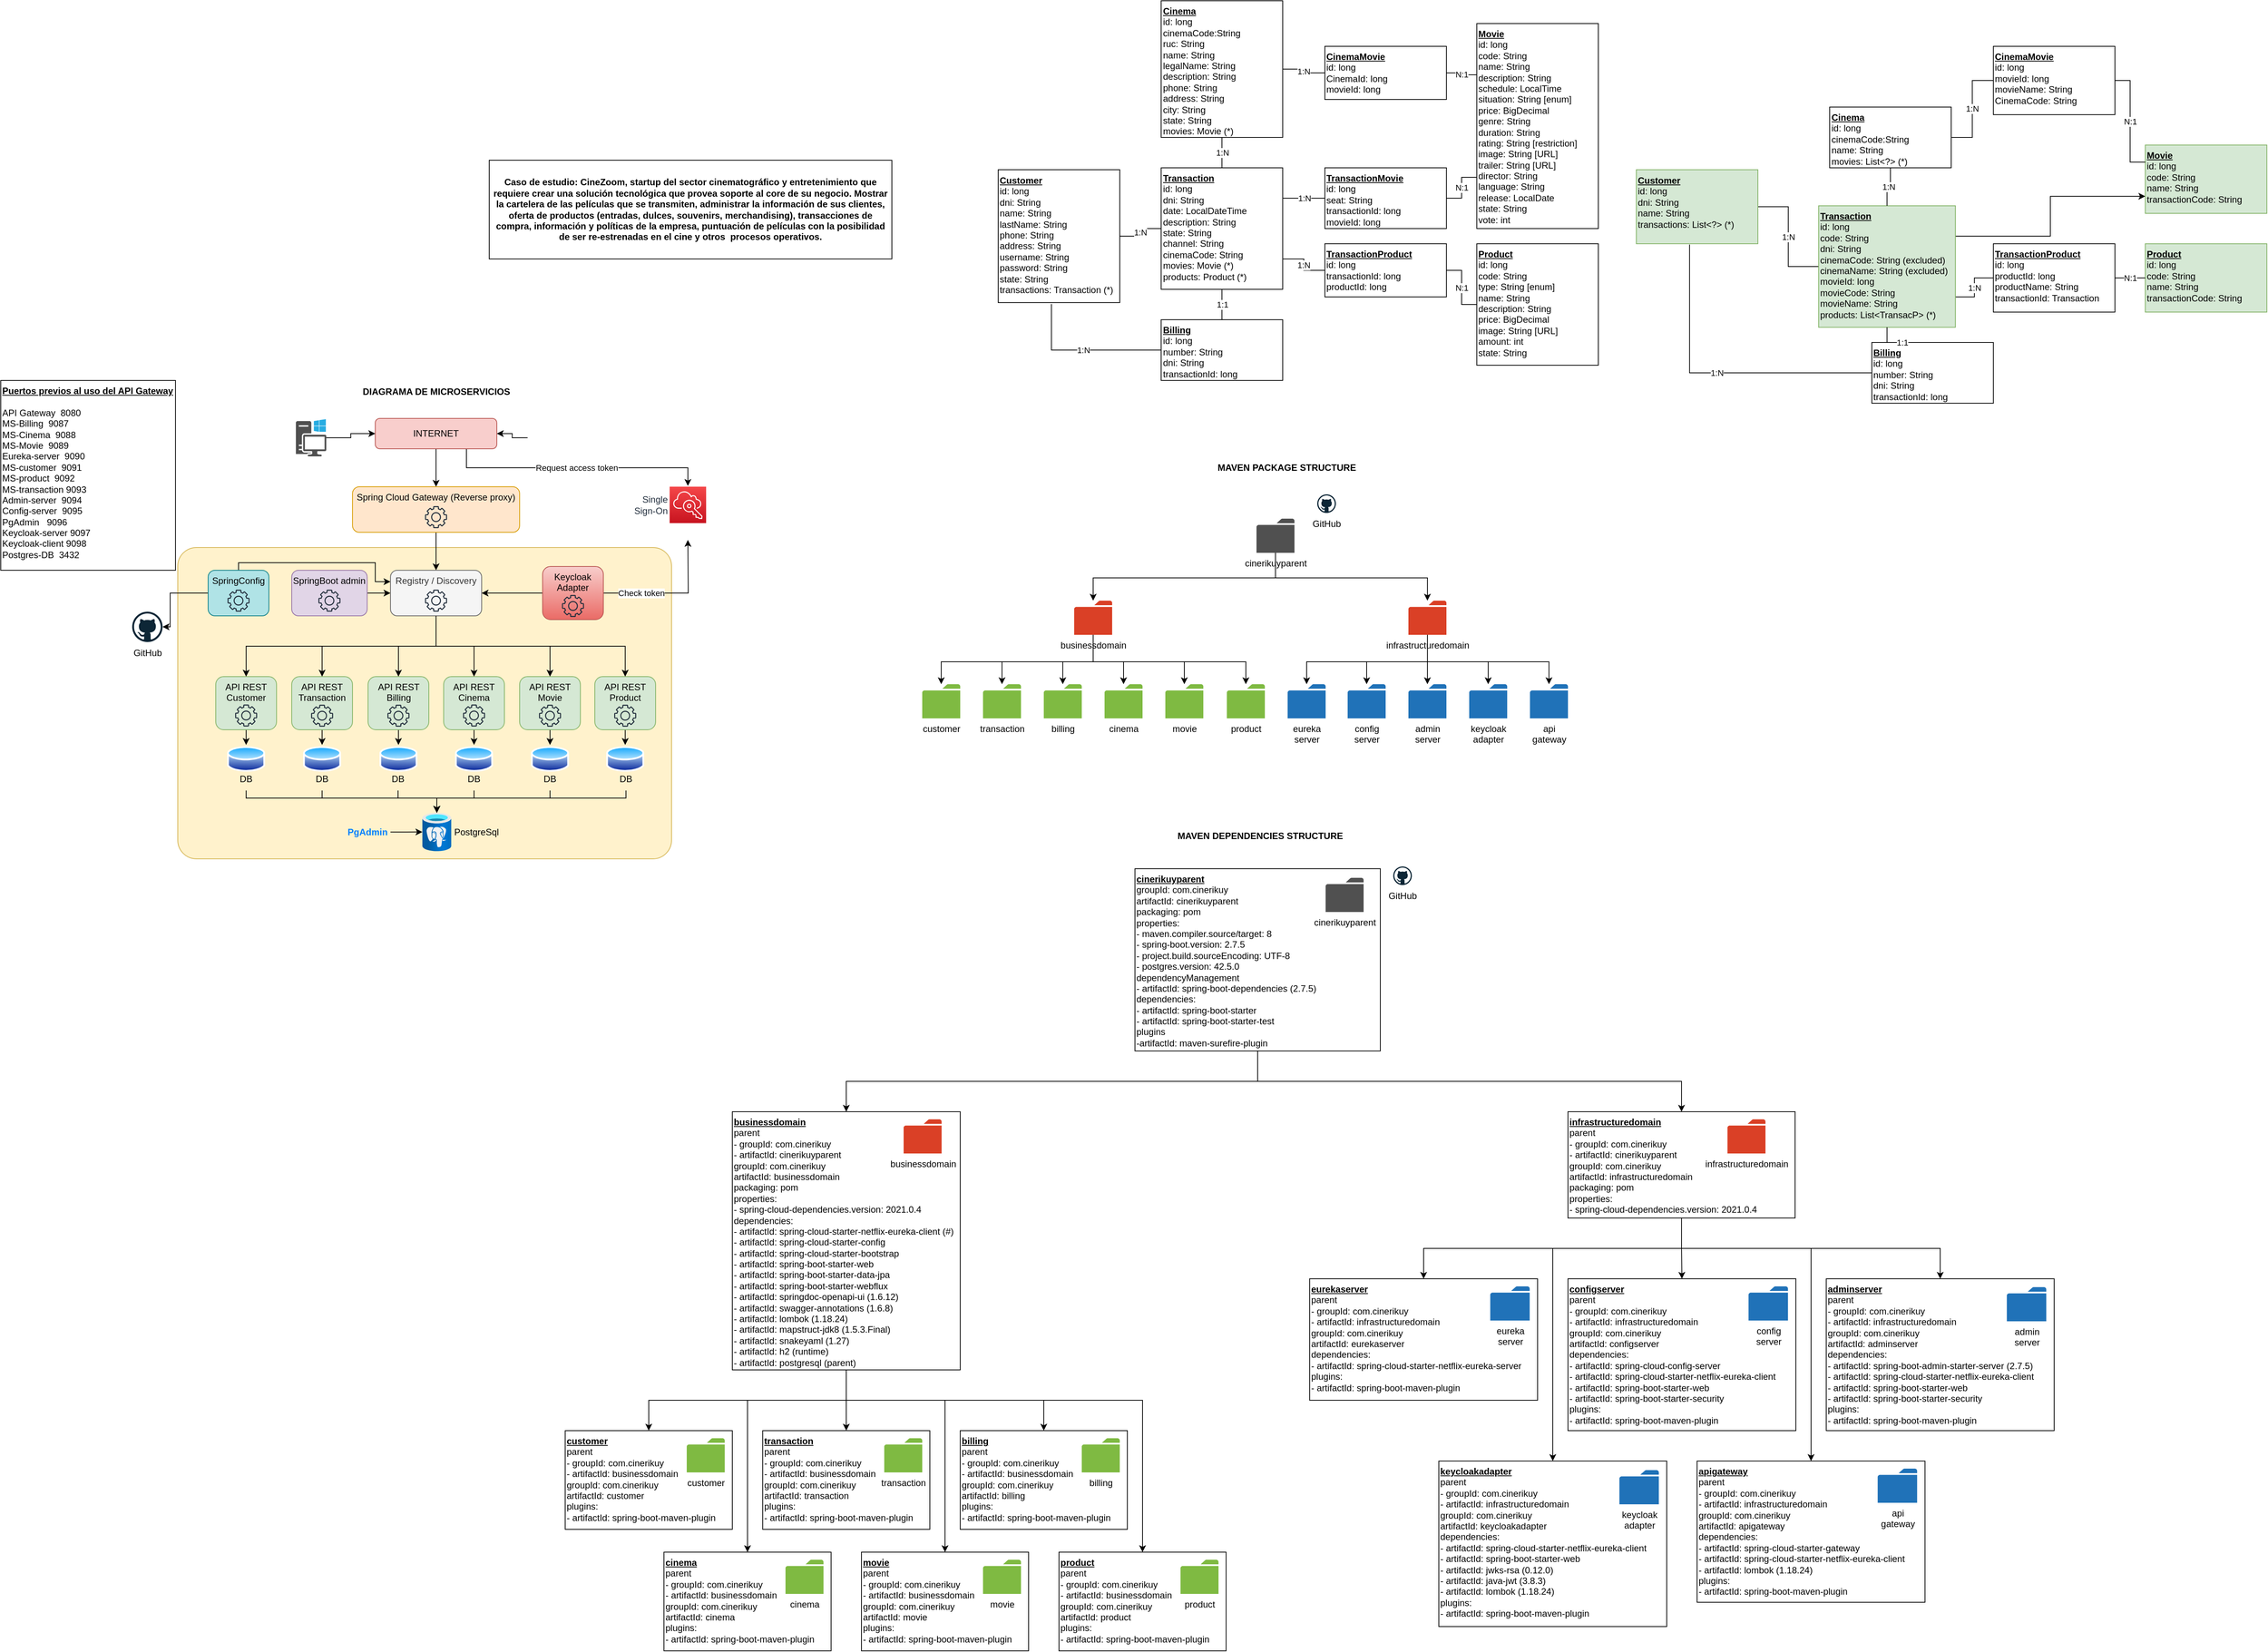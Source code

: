 <mxfile version="21.1.8" type="device">
  <diagram name="Página-1" id="-cIdjegcSLyxtcj_iW46">
    <mxGraphModel dx="2050" dy="2121" grid="1" gridSize="10" guides="1" tooltips="1" connect="1" arrows="1" fold="1" page="1" pageScale="1" pageWidth="827" pageHeight="1169" math="0" shadow="0">
      <root>
        <mxCell id="0" />
        <mxCell id="1" parent="0" />
        <mxCell id="mC--ASIjoSLV11D7QunK-116" value="Caso de estudio: CineZoom, startup del sector cinematográfico y entretenimiento&amp;nbsp;que requiere crear una solución tecnológica que provea soporte al core de su negocio. Mostrar la cartelera de las películas que se transmiten, administrar la información de sus clientes, oferta de productos (entradas, dulces, souvenirs, merchandising), transacciones de compra, información y políticas de la empresa, puntuación de películas con la posibilidad de ser re-estrenadas en el cine y otros&amp;nbsp; procesos operativos." style="rounded=0;whiteSpace=wrap;html=1;fontStyle=1" parent="1" vertex="1">
          <mxGeometry y="-290" width="530" height="130" as="geometry" />
        </mxCell>
        <mxCell id="KEB4Dp1MF8ZIiS9gSXZJ-14" value="MAVEN PACKAGE STRUCTURE" style="text;html=1;strokeColor=none;fillColor=none;align=center;verticalAlign=middle;whiteSpace=wrap;rounded=0;fontStyle=1" vertex="1" parent="1">
          <mxGeometry x="934" y="100.0" width="231.66" height="30" as="geometry" />
        </mxCell>
        <mxCell id="KEB4Dp1MF8ZIiS9gSXZJ-16" value="1:N" style="edgeStyle=orthogonalEdgeStyle;rounded=0;orthogonalLoop=1;jettySize=auto;html=1;exitX=1;exitY=0.5;exitDx=0;exitDy=0;entryX=0;entryY=0.5;entryDx=0;entryDy=0;endArrow=none;endFill=0;" edge="1" source="KEB4Dp1MF8ZIiS9gSXZJ-17" target="KEB4Dp1MF8ZIiS9gSXZJ-20" parent="1">
          <mxGeometry relative="1" as="geometry" />
        </mxCell>
        <mxCell id="KEB4Dp1MF8ZIiS9gSXZJ-17" value="&lt;b&gt;&lt;u&gt;Customer&lt;/u&gt;&lt;/b&gt;&lt;br&gt;id: long&lt;br&gt;dni: String&lt;br&gt;name: String&lt;br&gt;lastName: String&lt;br&gt;phone: String&lt;br&gt;address: String&lt;br&gt;username: String&lt;br&gt;password: String&lt;br&gt;state: String&lt;br&gt;transactions: Transaction (*)" style="rounded=0;whiteSpace=wrap;html=1;align=left;verticalAlign=top;" vertex="1" parent="1">
          <mxGeometry x="670" y="-277.5" width="160" height="175" as="geometry" />
        </mxCell>
        <mxCell id="KEB4Dp1MF8ZIiS9gSXZJ-18" value="1:N" style="edgeStyle=orthogonalEdgeStyle;rounded=0;orthogonalLoop=1;jettySize=auto;html=1;exitX=1;exitY=0.75;exitDx=0;exitDy=0;entryX=0;entryY=0.5;entryDx=0;entryDy=0;endArrow=none;endFill=0;" edge="1" source="KEB4Dp1MF8ZIiS9gSXZJ-20" target="KEB4Dp1MF8ZIiS9gSXZJ-28" parent="1">
          <mxGeometry relative="1" as="geometry" />
        </mxCell>
        <mxCell id="KEB4Dp1MF8ZIiS9gSXZJ-19" value="1:N" style="edgeStyle=orthogonalEdgeStyle;rounded=0;orthogonalLoop=1;jettySize=auto;html=1;exitX=1;exitY=0.25;exitDx=0;exitDy=0;entryX=0;entryY=0.5;entryDx=0;entryDy=0;endArrow=none;endFill=0;" edge="1" source="KEB4Dp1MF8ZIiS9gSXZJ-20" target="KEB4Dp1MF8ZIiS9gSXZJ-27" parent="1">
          <mxGeometry relative="1" as="geometry" />
        </mxCell>
        <mxCell id="KEB4Dp1MF8ZIiS9gSXZJ-20" value="&lt;b&gt;&lt;u&gt;Transaction&lt;/u&gt;&lt;/b&gt;&lt;br&gt;id: long&lt;br&gt;dni: String&lt;br&gt;date: LocalDateTime&lt;br&gt;description: String&lt;br&gt;state: String&lt;br&gt;channel: String&lt;br&gt;cinemaCode: String&lt;br&gt;movies: Movie (*)&lt;br&gt;products: Product (*)" style="rounded=0;whiteSpace=wrap;html=1;align=left;verticalAlign=top;" vertex="1" parent="1">
          <mxGeometry x="884.5" y="-280" width="160" height="160" as="geometry" />
        </mxCell>
        <mxCell id="KEB4Dp1MF8ZIiS9gSXZJ-21" value="&lt;b&gt;&lt;u&gt;Movie&lt;br&gt;&lt;/u&gt;&lt;/b&gt;id: long&lt;br&gt;code: String&lt;br&gt;name: String&lt;br&gt;description: String&lt;br&gt;schedule: LocalTime&lt;br&gt;situation: String [enum]&lt;br style=&quot;border-color: var(--border-color);&quot;&gt;price: BigDecimal&lt;br&gt;genre: String&lt;br&gt;duration: String&lt;br&gt;rating: String [restriction]&lt;br&gt;image: String [URL]&lt;br&gt;trailer: String [URL]&lt;br&gt;director: String&lt;br&gt;language: String&lt;br&gt;release: LocalDate&lt;br&gt;state: String&lt;br&gt;vote: int" style="rounded=0;whiteSpace=wrap;html=1;align=left;verticalAlign=top;" vertex="1" parent="1">
          <mxGeometry x="1300" y="-470" width="160" height="270" as="geometry" />
        </mxCell>
        <mxCell id="KEB4Dp1MF8ZIiS9gSXZJ-22" value="&lt;b&gt;&lt;u&gt;Product&lt;br&gt;&lt;/u&gt;&lt;/b&gt;id: long&lt;br&gt;code: String&lt;br&gt;type: String [enum]&lt;br&gt;name: String&lt;br&gt;description: String&lt;br&gt;price: BigDecimal&lt;br&gt;image: String [URL]&lt;br&gt;amount: int&lt;br&gt;state: String" style="rounded=0;whiteSpace=wrap;html=1;align=left;verticalAlign=top;" vertex="1" parent="1">
          <mxGeometry x="1300" y="-180" width="160" height="160" as="geometry" />
        </mxCell>
        <mxCell id="KEB4Dp1MF8ZIiS9gSXZJ-23" value="1:N" style="edgeStyle=orthogonalEdgeStyle;rounded=0;orthogonalLoop=1;jettySize=auto;html=1;entryX=0;entryY=0.5;entryDx=0;entryDy=0;endArrow=none;endFill=0;" edge="1" source="KEB4Dp1MF8ZIiS9gSXZJ-25" target="KEB4Dp1MF8ZIiS9gSXZJ-34" parent="1">
          <mxGeometry relative="1" as="geometry" />
        </mxCell>
        <mxCell id="KEB4Dp1MF8ZIiS9gSXZJ-24" value="1:N" style="edgeStyle=orthogonalEdgeStyle;rounded=0;orthogonalLoop=1;jettySize=auto;html=1;endArrow=none;endFill=0;" edge="1" source="KEB4Dp1MF8ZIiS9gSXZJ-25" target="KEB4Dp1MF8ZIiS9gSXZJ-20" parent="1">
          <mxGeometry relative="1" as="geometry" />
        </mxCell>
        <mxCell id="KEB4Dp1MF8ZIiS9gSXZJ-25" value="&lt;b&gt;&lt;u&gt;Cinema&lt;br&gt;&lt;/u&gt;&lt;/b&gt;id: long&lt;br&gt;cinemaCode:String&lt;br&gt;ruc: String&lt;br&gt;name: String&lt;br&gt;legalName: String&lt;br&gt;description: String&lt;br&gt;phone: String&lt;br&gt;address: String&lt;br&gt;city: String&lt;br&gt;state: String&lt;br&gt;movies: Movie (*)" style="rounded=0;whiteSpace=wrap;html=1;align=left;verticalAlign=top;" vertex="1" parent="1">
          <mxGeometry x="884.5" y="-500" width="160" height="180" as="geometry" />
        </mxCell>
        <mxCell id="KEB4Dp1MF8ZIiS9gSXZJ-33" value="1:N" style="edgeStyle=orthogonalEdgeStyle;rounded=0;orthogonalLoop=1;jettySize=auto;html=1;entryX=0.438;entryY=1.011;entryDx=0;entryDy=0;entryPerimeter=0;endArrow=none;endFill=0;" edge="1" parent="1" source="KEB4Dp1MF8ZIiS9gSXZJ-26" target="KEB4Dp1MF8ZIiS9gSXZJ-17">
          <mxGeometry relative="1" as="geometry" />
        </mxCell>
        <mxCell id="KEB4Dp1MF8ZIiS9gSXZJ-26" value="&lt;b&gt;&lt;u&gt;Billing&lt;br&gt;&lt;/u&gt;&lt;/b&gt;id: long&lt;br&gt;number: String&lt;br&gt;dni: String&lt;br&gt;transactionId: long" style="rounded=0;whiteSpace=wrap;html=1;align=left;verticalAlign=top;" vertex="1" parent="1">
          <mxGeometry x="884.5" y="-80" width="160" height="80" as="geometry" />
        </mxCell>
        <mxCell id="KEB4Dp1MF8ZIiS9gSXZJ-30" value="N:1" style="edgeStyle=orthogonalEdgeStyle;rounded=0;orthogonalLoop=1;jettySize=auto;html=1;exitX=1;exitY=0.5;exitDx=0;exitDy=0;entryX=0;entryY=0.75;entryDx=0;entryDy=0;endArrow=none;endFill=0;" edge="1" parent="1" source="KEB4Dp1MF8ZIiS9gSXZJ-27" target="KEB4Dp1MF8ZIiS9gSXZJ-21">
          <mxGeometry relative="1" as="geometry" />
        </mxCell>
        <mxCell id="KEB4Dp1MF8ZIiS9gSXZJ-27" value="&lt;b&gt;&lt;u&gt;TransactionMovie&lt;br&gt;&lt;/u&gt;&lt;/b&gt;id: long&lt;br&gt;seat: String&lt;br&gt;transactionId: long&lt;br&gt;movieId: long" style="rounded=0;whiteSpace=wrap;html=1;align=left;verticalAlign=top;" vertex="1" parent="1">
          <mxGeometry x="1100" y="-280" width="160" height="80" as="geometry" />
        </mxCell>
        <mxCell id="KEB4Dp1MF8ZIiS9gSXZJ-29" value="N:1" style="edgeStyle=orthogonalEdgeStyle;rounded=0;orthogonalLoop=1;jettySize=auto;html=1;exitX=1;exitY=0.5;exitDx=0;exitDy=0;entryX=0;entryY=0.5;entryDx=0;entryDy=0;endArrow=none;endFill=0;" edge="1" parent="1" source="KEB4Dp1MF8ZIiS9gSXZJ-28" target="KEB4Dp1MF8ZIiS9gSXZJ-22">
          <mxGeometry relative="1" as="geometry" />
        </mxCell>
        <mxCell id="KEB4Dp1MF8ZIiS9gSXZJ-28" value="&lt;b&gt;&lt;u&gt;TransactionProduct&lt;br&gt;&lt;/u&gt;&lt;/b&gt;id: long&lt;br&gt;transactionId: long&lt;br&gt;productId: long" style="rounded=0;whiteSpace=wrap;html=1;align=left;verticalAlign=top;" vertex="1" parent="1">
          <mxGeometry x="1100" y="-180" width="160" height="70" as="geometry" />
        </mxCell>
        <mxCell id="KEB4Dp1MF8ZIiS9gSXZJ-31" value="1:1" style="edgeStyle=orthogonalEdgeStyle;rounded=0;orthogonalLoop=1;jettySize=auto;html=1;endArrow=none;endFill=0;exitX=0.5;exitY=1;exitDx=0;exitDy=0;entryX=0.5;entryY=0;entryDx=0;entryDy=0;" edge="1" parent="1" source="KEB4Dp1MF8ZIiS9gSXZJ-20" target="KEB4Dp1MF8ZIiS9gSXZJ-26">
          <mxGeometry relative="1" as="geometry">
            <mxPoint x="975" y="-310" as="sourcePoint" />
            <mxPoint x="975" y="-270" as="targetPoint" />
          </mxGeometry>
        </mxCell>
        <mxCell id="KEB4Dp1MF8ZIiS9gSXZJ-36" value="N:1" style="edgeStyle=orthogonalEdgeStyle;rounded=0;orthogonalLoop=1;jettySize=auto;html=1;exitX=1;exitY=0.5;exitDx=0;exitDy=0;entryX=0;entryY=0.25;entryDx=0;entryDy=0;endArrow=none;endFill=0;" edge="1" parent="1" source="KEB4Dp1MF8ZIiS9gSXZJ-34" target="KEB4Dp1MF8ZIiS9gSXZJ-21">
          <mxGeometry relative="1" as="geometry" />
        </mxCell>
        <mxCell id="KEB4Dp1MF8ZIiS9gSXZJ-34" value="&lt;b&gt;&lt;u&gt;CinemaMovie&lt;br&gt;&lt;/u&gt;&lt;/b&gt;id: long&lt;br&gt;CinemaId: long&lt;br&gt;movieId: long" style="rounded=0;whiteSpace=wrap;html=1;align=left;verticalAlign=top;" vertex="1" parent="1">
          <mxGeometry x="1100" y="-440" width="160" height="70" as="geometry" />
        </mxCell>
        <mxCell id="KEB4Dp1MF8ZIiS9gSXZJ-104" value="" style="rounded=1;whiteSpace=wrap;html=1;arcSize=6;fillColor=#fff2cc;strokeColor=#d6b656;" vertex="1" parent="1">
          <mxGeometry x="-410" y="220" width="650" height="410" as="geometry" />
        </mxCell>
        <mxCell id="KEB4Dp1MF8ZIiS9gSXZJ-105" style="edgeStyle=orthogonalEdgeStyle;rounded=0;orthogonalLoop=1;jettySize=auto;html=1;exitX=0.5;exitY=1;exitDx=0;exitDy=0;entryX=0.5;entryY=0;entryDx=0;entryDy=0;" edge="1" source="KEB4Dp1MF8ZIiS9gSXZJ-106" target="KEB4Dp1MF8ZIiS9gSXZJ-117" parent="1">
          <mxGeometry relative="1" as="geometry" />
        </mxCell>
        <mxCell id="KEB4Dp1MF8ZIiS9gSXZJ-168" value="Request access token" style="edgeStyle=orthogonalEdgeStyle;rounded=0;orthogonalLoop=1;jettySize=auto;html=1;exitX=0.75;exitY=1;exitDx=0;exitDy=0;entryX=0.5;entryY=0;entryDx=0;entryDy=0;entryPerimeter=0;" edge="1" parent="1" source="KEB4Dp1MF8ZIiS9gSXZJ-106" target="KEB4Dp1MF8ZIiS9gSXZJ-150">
          <mxGeometry relative="1" as="geometry" />
        </mxCell>
        <mxCell id="KEB4Dp1MF8ZIiS9gSXZJ-106" value="INTERNET" style="rounded=1;whiteSpace=wrap;html=1;fillColor=#f8cecc;strokeColor=#b85450;" vertex="1" parent="1">
          <mxGeometry x="-150" y="50" width="160" height="40" as="geometry" />
        </mxCell>
        <mxCell id="KEB4Dp1MF8ZIiS9gSXZJ-107" style="edgeStyle=orthogonalEdgeStyle;rounded=0;orthogonalLoop=1;jettySize=auto;html=1;exitX=0;exitY=0.5;exitDx=0;exitDy=0;entryX=1;entryY=0.5;entryDx=0;entryDy=0;" edge="1" source="KEB4Dp1MF8ZIiS9gSXZJ-109" target="KEB4Dp1MF8ZIiS9gSXZJ-106" parent="1">
          <mxGeometry relative="1" as="geometry" />
        </mxCell>
        <mxCell id="KEB4Dp1MF8ZIiS9gSXZJ-109" value="" style="shape=image;html=1;verticalAlign=top;verticalLabelPosition=bottom;labelBackgroundColor=#ffffff;imageAspect=0;aspect=fixed;image=https://cdn1.iconfinder.com/data/icons/communication-icons-10/750/Untitled-1-07-128.png;clipPath=inset(0.78% 22.66% 0.78% 22.66%);" vertex="1" parent="1">
          <mxGeometry x="50.5" y="51" width="27.222" height="49" as="geometry" />
        </mxCell>
        <mxCell id="KEB4Dp1MF8ZIiS9gSXZJ-110" style="edgeStyle=orthogonalEdgeStyle;rounded=0;orthogonalLoop=1;jettySize=auto;html=1;entryX=0;entryY=0.5;entryDx=0;entryDy=0;" edge="1" source="KEB4Dp1MF8ZIiS9gSXZJ-112" target="KEB4Dp1MF8ZIiS9gSXZJ-106" parent="1">
          <mxGeometry relative="1" as="geometry" />
        </mxCell>
        <mxCell id="KEB4Dp1MF8ZIiS9gSXZJ-112" value="" style="sketch=0;pointerEvents=1;shadow=0;dashed=0;html=1;strokeColor=none;fillColor=#505050;labelPosition=center;verticalLabelPosition=bottom;verticalAlign=top;outlineConnect=0;align=center;shape=mxgraph.office.devices.workstation_pc;" vertex="1" parent="1">
          <mxGeometry x="-254.5" y="51" width="40" height="49" as="geometry" />
        </mxCell>
        <mxCell id="KEB4Dp1MF8ZIiS9gSXZJ-217" style="edgeStyle=orthogonalEdgeStyle;rounded=0;orthogonalLoop=1;jettySize=auto;html=1;exitX=0.5;exitY=1;exitDx=0;exitDy=0;entryX=0.5;entryY=0;entryDx=0;entryDy=0;" edge="1" parent="1" source="KEB4Dp1MF8ZIiS9gSXZJ-117" target="KEB4Dp1MF8ZIiS9gSXZJ-139">
          <mxGeometry relative="1" as="geometry" />
        </mxCell>
        <mxCell id="KEB4Dp1MF8ZIiS9gSXZJ-117" value="Spring Cloud Gateway (Reverse proxy)" style="rounded=1;whiteSpace=wrap;html=1;fillColor=#ffe6cc;strokeColor=#d79b00;verticalAlign=top;" vertex="1" parent="1">
          <mxGeometry x="-180" y="140" width="220" height="60" as="geometry" />
        </mxCell>
        <mxCell id="KEB4Dp1MF8ZIiS9gSXZJ-129" value="GitHub" style="dashed=0;outlineConnect=0;html=1;align=center;labelPosition=center;verticalLabelPosition=bottom;verticalAlign=top;shape=mxgraph.weblogos.github" vertex="1" parent="1">
          <mxGeometry x="-470" y="304.5" width="40" height="40" as="geometry" />
        </mxCell>
        <mxCell id="KEB4Dp1MF8ZIiS9gSXZJ-130" style="edgeStyle=orthogonalEdgeStyle;rounded=0;orthogonalLoop=1;jettySize=auto;html=1;exitX=0;exitY=0.5;exitDx=0;exitDy=0;" edge="1" source="KEB4Dp1MF8ZIiS9gSXZJ-144" target="KEB4Dp1MF8ZIiS9gSXZJ-129" parent="1">
          <mxGeometry relative="1" as="geometry">
            <Array as="points">
              <mxPoint x="-420" y="280" />
            </Array>
          </mxGeometry>
        </mxCell>
        <mxCell id="KEB4Dp1MF8ZIiS9gSXZJ-229" style="edgeStyle=orthogonalEdgeStyle;rounded=0;orthogonalLoop=1;jettySize=auto;html=1;exitX=0.5;exitY=0;exitDx=0;exitDy=0;entryX=0;entryY=0.25;entryDx=0;entryDy=0;" edge="1" parent="1" source="KEB4Dp1MF8ZIiS9gSXZJ-144" target="KEB4Dp1MF8ZIiS9gSXZJ-139">
          <mxGeometry relative="1" as="geometry">
            <Array as="points">
              <mxPoint x="-330" y="240" />
              <mxPoint x="-150" y="240" />
              <mxPoint x="-150" y="265" />
            </Array>
          </mxGeometry>
        </mxCell>
        <mxCell id="KEB4Dp1MF8ZIiS9gSXZJ-144" value="SpringConfig" style="rounded=1;whiteSpace=wrap;html=1;verticalAlign=top;fillColor=#b0e3e6;strokeColor=#0e8088;" vertex="1" parent="1">
          <mxGeometry x="-370" y="250.0" width="80" height="60" as="geometry" />
        </mxCell>
        <mxCell id="KEB4Dp1MF8ZIiS9gSXZJ-145" value="" style="sketch=0;outlineConnect=0;fontColor=#232F3E;gradientColor=none;fillColor=#232F3D;strokeColor=none;dashed=0;verticalLabelPosition=bottom;verticalAlign=top;align=center;html=1;fontSize=12;fontStyle=0;aspect=fixed;pointerEvents=1;shape=mxgraph.aws4.gear;" vertex="1" parent="1">
          <mxGeometry x="-344.5" y="275.5" width="29" height="29" as="geometry" />
        </mxCell>
        <mxCell id="KEB4Dp1MF8ZIiS9gSXZJ-146" style="edgeStyle=orthogonalEdgeStyle;rounded=0;orthogonalLoop=1;jettySize=auto;html=1;exitX=0;exitY=0.5;exitDx=0;exitDy=0;entryX=1;entryY=0.5;entryDx=0;entryDy=0;strokeColor=#000000;" edge="1" source="KEB4Dp1MF8ZIiS9gSXZJ-148" target="KEB4Dp1MF8ZIiS9gSXZJ-139" parent="1">
          <mxGeometry relative="1" as="geometry">
            <Array as="points" />
          </mxGeometry>
        </mxCell>
        <mxCell id="KEB4Dp1MF8ZIiS9gSXZJ-147" value="Check token" style="edgeStyle=orthogonalEdgeStyle;rounded=0;orthogonalLoop=1;jettySize=auto;html=1;exitX=1;exitY=0.5;exitDx=0;exitDy=0;entryX=0.5;entryY=1;entryDx=0;entryDy=0;entryPerimeter=0;" edge="1" source="KEB4Dp1MF8ZIiS9gSXZJ-148" parent="1">
          <mxGeometry x="-0.451" relative="1" as="geometry">
            <mxPoint x="261.5" y="210.0" as="targetPoint" />
            <mxPoint as="offset" />
          </mxGeometry>
        </mxCell>
        <mxCell id="KEB4Dp1MF8ZIiS9gSXZJ-148" value="Keycloak Adapter" style="rounded=1;whiteSpace=wrap;html=1;verticalAlign=top;fillColor=#f8cecc;strokeColor=#b85450;gradientColor=#ea6b66;" vertex="1" parent="1">
          <mxGeometry x="70.25" y="245" width="80" height="70" as="geometry" />
        </mxCell>
        <mxCell id="KEB4Dp1MF8ZIiS9gSXZJ-149" value="" style="sketch=0;outlineConnect=0;fontColor=#232F3E;gradientColor=none;fillColor=#232F3D;strokeColor=none;dashed=0;verticalLabelPosition=bottom;verticalAlign=top;align=center;html=1;fontSize=12;fontStyle=0;aspect=fixed;pointerEvents=1;shape=mxgraph.aws4.gear;" vertex="1" parent="1">
          <mxGeometry x="95.75" y="282.5" width="29" height="29" as="geometry" />
        </mxCell>
        <mxCell id="KEB4Dp1MF8ZIiS9gSXZJ-150" value="Single&lt;br&gt;Sign-On" style="sketch=0;points=[[0,0,0],[0.25,0,0],[0.5,0,0],[0.75,0,0],[1,0,0],[0,1,0],[0.25,1,0],[0.5,1,0],[0.75,1,0],[1,1,0],[0,0.25,0],[0,0.5,0],[0,0.75,0],[1,0.25,0],[1,0.5,0],[1,0.75,0]];outlineConnect=0;fontColor=#232F3E;gradientColor=#F54749;gradientDirection=north;fillColor=#C7131F;strokeColor=#ffffff;dashed=0;verticalLabelPosition=middle;verticalAlign=middle;align=right;html=1;fontSize=12;fontStyle=0;aspect=fixed;shape=mxgraph.aws4.resourceIcon;resIcon=mxgraph.aws4.single_sign_on;labelPosition=left;spacing=2;strokeWidth=1;perimeterSpacing=1;spacingLeft=0;spacingRight=2;" vertex="1" parent="1">
          <mxGeometry x="237.5" y="139.89" width="48" height="48" as="geometry" />
        </mxCell>
        <mxCell id="KEB4Dp1MF8ZIiS9gSXZJ-151" value="" style="sketch=0;outlineConnect=0;fontColor=#232F3E;gradientColor=none;fillColor=#232F3D;strokeColor=none;dashed=0;verticalLabelPosition=bottom;verticalAlign=top;align=center;html=1;fontSize=12;fontStyle=0;aspect=fixed;pointerEvents=1;shape=mxgraph.aws4.gear;" vertex="1" parent="1">
          <mxGeometry x="-84.5" y="165.5" width="29" height="29" as="geometry" />
        </mxCell>
        <mxCell id="KEB4Dp1MF8ZIiS9gSXZJ-152" value="DIAGRAMA DE MICROSERVICIOS" style="text;html=1;strokeColor=none;fillColor=none;align=center;verticalAlign=middle;whiteSpace=wrap;rounded=0;fontStyle=1" vertex="1" parent="1">
          <mxGeometry x="-180" width="220.5" height="30" as="geometry" />
        </mxCell>
        <mxCell id="KEB4Dp1MF8ZIiS9gSXZJ-169" value="" style="image;aspect=fixed;perimeter=ellipsePerimeter;html=1;align=center;shadow=0;dashed=0;spacingTop=3;image=img/lib/active_directory/database.svg;" vertex="1" parent="1">
          <mxGeometry x="-345" y="480.0" width="50" height="37" as="geometry" />
        </mxCell>
        <mxCell id="KEB4Dp1MF8ZIiS9gSXZJ-170" value="" style="image;aspect=fixed;perimeter=ellipsePerimeter;html=1;align=center;shadow=0;dashed=0;spacingTop=3;image=img/lib/active_directory/database.svg;" vertex="1" parent="1">
          <mxGeometry x="-245" y="480.0" width="50" height="37" as="geometry" />
        </mxCell>
        <mxCell id="KEB4Dp1MF8ZIiS9gSXZJ-171" value="" style="image;aspect=fixed;perimeter=ellipsePerimeter;html=1;align=center;shadow=0;dashed=0;spacingTop=3;image=img/lib/active_directory/database.svg;" vertex="1" parent="1">
          <mxGeometry x="-144.5" y="480.0" width="50" height="37" as="geometry" />
        </mxCell>
        <mxCell id="KEB4Dp1MF8ZIiS9gSXZJ-172" style="edgeStyle=orthogonalEdgeStyle;rounded=0;orthogonalLoop=1;jettySize=auto;html=1;entryX=0.5;entryY=0;entryDx=0;entryDy=0;" edge="1" source="KEB4Dp1MF8ZIiS9gSXZJ-179" target="KEB4Dp1MF8ZIiS9gSXZJ-169" parent="1">
          <mxGeometry relative="1" as="geometry" />
        </mxCell>
        <mxCell id="KEB4Dp1MF8ZIiS9gSXZJ-173" style="edgeStyle=orthogonalEdgeStyle;rounded=0;orthogonalLoop=1;jettySize=auto;html=1;exitX=0.5;exitY=1;exitDx=0;exitDy=0;entryX=0.5;entryY=0;entryDx=0;entryDy=0;" edge="1" source="KEB4Dp1MF8ZIiS9gSXZJ-180" target="KEB4Dp1MF8ZIiS9gSXZJ-170" parent="1">
          <mxGeometry relative="1" as="geometry" />
        </mxCell>
        <mxCell id="KEB4Dp1MF8ZIiS9gSXZJ-174" style="edgeStyle=orthogonalEdgeStyle;rounded=0;orthogonalLoop=1;jettySize=auto;html=1;exitX=0.5;exitY=1;exitDx=0;exitDy=0;entryX=0.5;entryY=0;entryDx=0;entryDy=0;" edge="1" source="KEB4Dp1MF8ZIiS9gSXZJ-182" target="KEB4Dp1MF8ZIiS9gSXZJ-171" parent="1">
          <mxGeometry relative="1" as="geometry" />
        </mxCell>
        <mxCell id="KEB4Dp1MF8ZIiS9gSXZJ-394" style="edgeStyle=orthogonalEdgeStyle;rounded=0;orthogonalLoop=1;jettySize=auto;html=1;" edge="1" parent="1" source="KEB4Dp1MF8ZIiS9gSXZJ-175" target="KEB4Dp1MF8ZIiS9gSXZJ-383">
          <mxGeometry relative="1" as="geometry">
            <Array as="points">
              <mxPoint x="-320" y="550" />
              <mxPoint x="-69" y="550" />
            </Array>
          </mxGeometry>
        </mxCell>
        <mxCell id="KEB4Dp1MF8ZIiS9gSXZJ-175" value="DB" style="text;html=1;strokeColor=none;fillColor=none;align=center;verticalAlign=middle;whiteSpace=wrap;rounded=0;" vertex="1" parent="1">
          <mxGeometry x="-350" y="510.0" width="60" height="30" as="geometry" />
        </mxCell>
        <mxCell id="KEB4Dp1MF8ZIiS9gSXZJ-393" style="edgeStyle=orthogonalEdgeStyle;rounded=0;orthogonalLoop=1;jettySize=auto;html=1;" edge="1" parent="1" source="KEB4Dp1MF8ZIiS9gSXZJ-176" target="KEB4Dp1MF8ZIiS9gSXZJ-383">
          <mxGeometry relative="1" as="geometry">
            <Array as="points">
              <mxPoint x="-220" y="550" />
              <mxPoint x="-69" y="550" />
            </Array>
          </mxGeometry>
        </mxCell>
        <mxCell id="KEB4Dp1MF8ZIiS9gSXZJ-176" value="DB" style="text;html=1;strokeColor=none;fillColor=none;align=center;verticalAlign=middle;whiteSpace=wrap;rounded=0;" vertex="1" parent="1">
          <mxGeometry x="-250" y="510.0" width="60" height="30" as="geometry" />
        </mxCell>
        <mxCell id="KEB4Dp1MF8ZIiS9gSXZJ-392" style="edgeStyle=orthogonalEdgeStyle;rounded=0;orthogonalLoop=1;jettySize=auto;html=1;" edge="1" parent="1" source="KEB4Dp1MF8ZIiS9gSXZJ-177" target="KEB4Dp1MF8ZIiS9gSXZJ-383">
          <mxGeometry relative="1" as="geometry">
            <Array as="points">
              <mxPoint x="-120" y="550" />
              <mxPoint x="-69" y="550" />
            </Array>
          </mxGeometry>
        </mxCell>
        <mxCell id="KEB4Dp1MF8ZIiS9gSXZJ-177" value="DB" style="text;html=1;strokeColor=none;fillColor=none;align=center;verticalAlign=middle;whiteSpace=wrap;rounded=0;" vertex="1" parent="1">
          <mxGeometry x="-150" y="510.0" width="60" height="30" as="geometry" />
        </mxCell>
        <mxCell id="KEB4Dp1MF8ZIiS9gSXZJ-178" value="API REST&lt;br&gt;Customer" style="rounded=1;whiteSpace=wrap;html=1;verticalAlign=top;fillColor=#d5e8d4;strokeColor=#82b366;" vertex="1" parent="1">
          <mxGeometry x="-360" y="390.0" width="80" height="70" as="geometry" />
        </mxCell>
        <mxCell id="KEB4Dp1MF8ZIiS9gSXZJ-179" value="" style="sketch=0;outlineConnect=0;fontColor=#232F3E;gradientColor=none;fillColor=#232F3D;strokeColor=none;dashed=0;verticalLabelPosition=bottom;verticalAlign=top;align=center;html=1;fontSize=12;fontStyle=0;aspect=fixed;pointerEvents=1;shape=mxgraph.aws4.gear;" vertex="1" parent="1">
          <mxGeometry x="-334.5" y="426.75" width="29" height="29" as="geometry" />
        </mxCell>
        <mxCell id="KEB4Dp1MF8ZIiS9gSXZJ-180" value="API REST&lt;br&gt;Transaction" style="rounded=1;whiteSpace=wrap;html=1;verticalAlign=top;fillColor=#d5e8d4;strokeColor=#82b366;" vertex="1" parent="1">
          <mxGeometry x="-260" y="390.0" width="80" height="70" as="geometry" />
        </mxCell>
        <mxCell id="KEB4Dp1MF8ZIiS9gSXZJ-181" value="" style="sketch=0;outlineConnect=0;fontColor=#232F3E;gradientColor=none;fillColor=#232F3D;strokeColor=none;dashed=0;verticalLabelPosition=bottom;verticalAlign=top;align=center;html=1;fontSize=12;fontStyle=0;aspect=fixed;pointerEvents=1;shape=mxgraph.aws4.gear;" vertex="1" parent="1">
          <mxGeometry x="-234.5" y="427.0" width="29" height="29" as="geometry" />
        </mxCell>
        <mxCell id="KEB4Dp1MF8ZIiS9gSXZJ-182" value="API REST&lt;br&gt;Billing" style="rounded=1;whiteSpace=wrap;html=1;verticalAlign=top;fillColor=#d5e8d4;strokeColor=#82b366;" vertex="1" parent="1">
          <mxGeometry x="-159.5" y="390.0" width="80" height="70" as="geometry" />
        </mxCell>
        <mxCell id="KEB4Dp1MF8ZIiS9gSXZJ-183" value="" style="sketch=0;outlineConnect=0;fontColor=#232F3E;gradientColor=none;fillColor=#232F3D;strokeColor=none;dashed=0;verticalLabelPosition=bottom;verticalAlign=top;align=center;html=1;fontSize=12;fontStyle=0;aspect=fixed;pointerEvents=1;shape=mxgraph.aws4.gear;" vertex="1" parent="1">
          <mxGeometry x="-134" y="427.0" width="29" height="29" as="geometry" />
        </mxCell>
        <mxCell id="KEB4Dp1MF8ZIiS9gSXZJ-230" style="edgeStyle=orthogonalEdgeStyle;rounded=0;orthogonalLoop=1;jettySize=auto;html=1;exitX=1;exitY=0.5;exitDx=0;exitDy=0;entryX=0;entryY=0.5;entryDx=0;entryDy=0;" edge="1" parent="1" source="KEB4Dp1MF8ZIiS9gSXZJ-184" target="KEB4Dp1MF8ZIiS9gSXZJ-139">
          <mxGeometry relative="1" as="geometry" />
        </mxCell>
        <mxCell id="KEB4Dp1MF8ZIiS9gSXZJ-184" value="SpringBoot admin" style="rounded=1;whiteSpace=wrap;html=1;verticalAlign=top;fillColor=#e1d5e7;strokeColor=#9673a6;" vertex="1" parent="1">
          <mxGeometry x="-259.997" y="250" width="99.333" height="60" as="geometry" />
        </mxCell>
        <mxCell id="KEB4Dp1MF8ZIiS9gSXZJ-185" value="" style="sketch=0;outlineConnect=0;fontColor=#232F3E;gradientColor=none;fillColor=#232F3D;strokeColor=none;dashed=0;verticalLabelPosition=bottom;verticalAlign=top;align=center;html=1;fontSize=12;fontStyle=0;aspect=fixed;pointerEvents=1;shape=mxgraph.aws4.gear;" vertex="1" parent="1">
          <mxGeometry x="-224.834" y="275.5" width="29" height="29" as="geometry" />
        </mxCell>
        <mxCell id="KEB4Dp1MF8ZIiS9gSXZJ-192" value="" style="image;aspect=fixed;perimeter=ellipsePerimeter;html=1;align=center;shadow=0;dashed=0;spacingTop=3;image=img/lib/active_directory/database.svg;" vertex="1" parent="1">
          <mxGeometry x="-45" y="480.0" width="50" height="37" as="geometry" />
        </mxCell>
        <mxCell id="KEB4Dp1MF8ZIiS9gSXZJ-193" value="" style="image;aspect=fixed;perimeter=ellipsePerimeter;html=1;align=center;shadow=0;dashed=0;spacingTop=3;image=img/lib/active_directory/database.svg;" vertex="1" parent="1">
          <mxGeometry x="55" y="480.0" width="50" height="37" as="geometry" />
        </mxCell>
        <mxCell id="KEB4Dp1MF8ZIiS9gSXZJ-194" value="" style="image;aspect=fixed;perimeter=ellipsePerimeter;html=1;align=center;shadow=0;dashed=0;spacingTop=3;image=img/lib/active_directory/database.svg;" vertex="1" parent="1">
          <mxGeometry x="154" y="480.0" width="50" height="37" as="geometry" />
        </mxCell>
        <mxCell id="KEB4Dp1MF8ZIiS9gSXZJ-195" style="edgeStyle=orthogonalEdgeStyle;rounded=0;orthogonalLoop=1;jettySize=auto;html=1;entryX=0.5;entryY=0;entryDx=0;entryDy=0;" edge="1" source="KEB4Dp1MF8ZIiS9gSXZJ-202" target="KEB4Dp1MF8ZIiS9gSXZJ-192" parent="1">
          <mxGeometry relative="1" as="geometry" />
        </mxCell>
        <mxCell id="KEB4Dp1MF8ZIiS9gSXZJ-196" style="edgeStyle=orthogonalEdgeStyle;rounded=0;orthogonalLoop=1;jettySize=auto;html=1;exitX=0.5;exitY=1;exitDx=0;exitDy=0;entryX=0.5;entryY=0;entryDx=0;entryDy=0;" edge="1" source="KEB4Dp1MF8ZIiS9gSXZJ-203" target="KEB4Dp1MF8ZIiS9gSXZJ-193" parent="1">
          <mxGeometry relative="1" as="geometry" />
        </mxCell>
        <mxCell id="KEB4Dp1MF8ZIiS9gSXZJ-197" style="edgeStyle=orthogonalEdgeStyle;rounded=0;orthogonalLoop=1;jettySize=auto;html=1;exitX=0.5;exitY=1;exitDx=0;exitDy=0;entryX=0.5;entryY=0;entryDx=0;entryDy=0;" edge="1" source="KEB4Dp1MF8ZIiS9gSXZJ-205" target="KEB4Dp1MF8ZIiS9gSXZJ-194" parent="1">
          <mxGeometry relative="1" as="geometry" />
        </mxCell>
        <mxCell id="KEB4Dp1MF8ZIiS9gSXZJ-395" style="edgeStyle=orthogonalEdgeStyle;rounded=0;orthogonalLoop=1;jettySize=auto;html=1;" edge="1" parent="1" source="KEB4Dp1MF8ZIiS9gSXZJ-198" target="KEB4Dp1MF8ZIiS9gSXZJ-383">
          <mxGeometry relative="1" as="geometry">
            <Array as="points">
              <mxPoint x="-20" y="550" />
              <mxPoint x="-69" y="550" />
            </Array>
          </mxGeometry>
        </mxCell>
        <mxCell id="KEB4Dp1MF8ZIiS9gSXZJ-198" value="DB" style="text;html=1;strokeColor=none;fillColor=none;align=center;verticalAlign=middle;whiteSpace=wrap;rounded=0;" vertex="1" parent="1">
          <mxGeometry x="-50" y="510.0" width="60" height="30" as="geometry" />
        </mxCell>
        <mxCell id="KEB4Dp1MF8ZIiS9gSXZJ-396" style="edgeStyle=orthogonalEdgeStyle;rounded=0;orthogonalLoop=1;jettySize=auto;html=1;" edge="1" parent="1" source="KEB4Dp1MF8ZIiS9gSXZJ-199" target="KEB4Dp1MF8ZIiS9gSXZJ-383">
          <mxGeometry relative="1" as="geometry">
            <Array as="points">
              <mxPoint x="80" y="550" />
              <mxPoint x="-69" y="550" />
            </Array>
          </mxGeometry>
        </mxCell>
        <mxCell id="KEB4Dp1MF8ZIiS9gSXZJ-199" value="DB" style="text;html=1;strokeColor=none;fillColor=none;align=center;verticalAlign=middle;whiteSpace=wrap;rounded=0;" vertex="1" parent="1">
          <mxGeometry x="50" y="510.0" width="60" height="30" as="geometry" />
        </mxCell>
        <mxCell id="KEB4Dp1MF8ZIiS9gSXZJ-397" style="edgeStyle=orthogonalEdgeStyle;rounded=0;orthogonalLoop=1;jettySize=auto;html=1;" edge="1" parent="1" source="KEB4Dp1MF8ZIiS9gSXZJ-200" target="KEB4Dp1MF8ZIiS9gSXZJ-383">
          <mxGeometry relative="1" as="geometry">
            <Array as="points">
              <mxPoint x="180" y="550" />
              <mxPoint x="-69" y="550" />
            </Array>
          </mxGeometry>
        </mxCell>
        <mxCell id="KEB4Dp1MF8ZIiS9gSXZJ-200" value="DB" style="text;html=1;strokeColor=none;fillColor=none;align=center;verticalAlign=middle;whiteSpace=wrap;rounded=0;" vertex="1" parent="1">
          <mxGeometry x="150" y="510.0" width="60" height="30" as="geometry" />
        </mxCell>
        <mxCell id="KEB4Dp1MF8ZIiS9gSXZJ-201" value="API REST&lt;br&gt;Cinema" style="rounded=1;whiteSpace=wrap;html=1;verticalAlign=top;fillColor=#d5e8d4;strokeColor=#82b366;" vertex="1" parent="1">
          <mxGeometry x="-60" y="390.0" width="80" height="70" as="geometry" />
        </mxCell>
        <mxCell id="KEB4Dp1MF8ZIiS9gSXZJ-202" value="" style="sketch=0;outlineConnect=0;fontColor=#232F3E;gradientColor=none;fillColor=#232F3D;strokeColor=none;dashed=0;verticalLabelPosition=bottom;verticalAlign=top;align=center;html=1;fontSize=12;fontStyle=0;aspect=fixed;pointerEvents=1;shape=mxgraph.aws4.gear;" vertex="1" parent="1">
          <mxGeometry x="-34.5" y="426.75" width="29" height="29" as="geometry" />
        </mxCell>
        <mxCell id="KEB4Dp1MF8ZIiS9gSXZJ-203" value="API REST&lt;br&gt;Movie" style="rounded=1;whiteSpace=wrap;html=1;verticalAlign=top;fillColor=#d5e8d4;strokeColor=#82b366;" vertex="1" parent="1">
          <mxGeometry x="40" y="390.0" width="80" height="70" as="geometry" />
        </mxCell>
        <mxCell id="KEB4Dp1MF8ZIiS9gSXZJ-204" value="" style="sketch=0;outlineConnect=0;fontColor=#232F3E;gradientColor=none;fillColor=#232F3D;strokeColor=none;dashed=0;verticalLabelPosition=bottom;verticalAlign=top;align=center;html=1;fontSize=12;fontStyle=0;aspect=fixed;pointerEvents=1;shape=mxgraph.aws4.gear;" vertex="1" parent="1">
          <mxGeometry x="65.5" y="427.0" width="29" height="29" as="geometry" />
        </mxCell>
        <mxCell id="KEB4Dp1MF8ZIiS9gSXZJ-205" value="API REST&lt;br&gt;Product" style="rounded=1;whiteSpace=wrap;html=1;verticalAlign=top;fillColor=#d5e8d4;strokeColor=#82b366;" vertex="1" parent="1">
          <mxGeometry x="139" y="390.0" width="80" height="70" as="geometry" />
        </mxCell>
        <mxCell id="KEB4Dp1MF8ZIiS9gSXZJ-206" value="" style="sketch=0;outlineConnect=0;fontColor=#232F3E;gradientColor=none;fillColor=#232F3D;strokeColor=none;dashed=0;verticalLabelPosition=bottom;verticalAlign=top;align=center;html=1;fontSize=12;fontStyle=0;aspect=fixed;pointerEvents=1;shape=mxgraph.aws4.gear;" vertex="1" parent="1">
          <mxGeometry x="164.5" y="427.0" width="29" height="29" as="geometry" />
        </mxCell>
        <mxCell id="KEB4Dp1MF8ZIiS9gSXZJ-218" value="" style="group" vertex="1" connectable="0" parent="1">
          <mxGeometry x="-130" y="250" width="120" height="60" as="geometry" />
        </mxCell>
        <mxCell id="KEB4Dp1MF8ZIiS9gSXZJ-139" value="Registry / Discovery" style="rounded=1;whiteSpace=wrap;html=1;verticalAlign=top;fillColor=#f5f5f5;fontColor=#333333;strokeColor=#666666;" vertex="1" parent="KEB4Dp1MF8ZIiS9gSXZJ-218">
          <mxGeometry width="120" height="60" as="geometry" />
        </mxCell>
        <mxCell id="KEB4Dp1MF8ZIiS9gSXZJ-140" value="" style="sketch=0;outlineConnect=0;fontColor=#232F3E;gradientColor=none;fillColor=#232F3D;strokeColor=none;dashed=0;verticalLabelPosition=bottom;verticalAlign=top;align=center;html=1;fontSize=12;fontStyle=0;aspect=fixed;pointerEvents=1;shape=mxgraph.aws4.gear;" vertex="1" parent="KEB4Dp1MF8ZIiS9gSXZJ-218">
          <mxGeometry x="45.5" y="25.5" width="29" height="29" as="geometry" />
        </mxCell>
        <mxCell id="KEB4Dp1MF8ZIiS9gSXZJ-221" style="edgeStyle=orthogonalEdgeStyle;rounded=0;orthogonalLoop=1;jettySize=auto;html=1;entryX=0.5;entryY=0;entryDx=0;entryDy=0;" edge="1" parent="1" source="KEB4Dp1MF8ZIiS9gSXZJ-139" target="KEB4Dp1MF8ZIiS9gSXZJ-178">
          <mxGeometry relative="1" as="geometry">
            <Array as="points">
              <mxPoint x="-70" y="350" />
              <mxPoint x="-320" y="350" />
            </Array>
          </mxGeometry>
        </mxCell>
        <mxCell id="KEB4Dp1MF8ZIiS9gSXZJ-222" style="edgeStyle=orthogonalEdgeStyle;rounded=0;orthogonalLoop=1;jettySize=auto;html=1;entryX=0.5;entryY=0;entryDx=0;entryDy=0;" edge="1" parent="1" source="KEB4Dp1MF8ZIiS9gSXZJ-139" target="KEB4Dp1MF8ZIiS9gSXZJ-180">
          <mxGeometry relative="1" as="geometry">
            <Array as="points">
              <mxPoint x="-70" y="350" />
              <mxPoint x="-220" y="350" />
            </Array>
          </mxGeometry>
        </mxCell>
        <mxCell id="KEB4Dp1MF8ZIiS9gSXZJ-223" style="edgeStyle=orthogonalEdgeStyle;rounded=0;orthogonalLoop=1;jettySize=auto;html=1;entryX=0.5;entryY=0;entryDx=0;entryDy=0;" edge="1" parent="1" source="KEB4Dp1MF8ZIiS9gSXZJ-139" target="KEB4Dp1MF8ZIiS9gSXZJ-182">
          <mxGeometry relative="1" as="geometry" />
        </mxCell>
        <mxCell id="KEB4Dp1MF8ZIiS9gSXZJ-224" style="edgeStyle=orthogonalEdgeStyle;rounded=0;orthogonalLoop=1;jettySize=auto;html=1;entryX=0.5;entryY=0;entryDx=0;entryDy=0;" edge="1" parent="1" source="KEB4Dp1MF8ZIiS9gSXZJ-139" target="KEB4Dp1MF8ZIiS9gSXZJ-201">
          <mxGeometry relative="1" as="geometry" />
        </mxCell>
        <mxCell id="KEB4Dp1MF8ZIiS9gSXZJ-225" style="edgeStyle=orthogonalEdgeStyle;rounded=0;orthogonalLoop=1;jettySize=auto;html=1;entryX=0.5;entryY=0;entryDx=0;entryDy=0;" edge="1" parent="1" source="KEB4Dp1MF8ZIiS9gSXZJ-139" target="KEB4Dp1MF8ZIiS9gSXZJ-203">
          <mxGeometry relative="1" as="geometry">
            <Array as="points">
              <mxPoint x="-70" y="350" />
              <mxPoint x="80" y="350" />
            </Array>
          </mxGeometry>
        </mxCell>
        <mxCell id="KEB4Dp1MF8ZIiS9gSXZJ-226" style="edgeStyle=orthogonalEdgeStyle;rounded=0;orthogonalLoop=1;jettySize=auto;html=1;entryX=0.5;entryY=0;entryDx=0;entryDy=0;" edge="1" parent="1" source="KEB4Dp1MF8ZIiS9gSXZJ-139" target="KEB4Dp1MF8ZIiS9gSXZJ-205">
          <mxGeometry relative="1" as="geometry">
            <Array as="points">
              <mxPoint x="-70" y="350" />
              <mxPoint x="179" y="350" />
            </Array>
          </mxGeometry>
        </mxCell>
        <mxCell id="KEB4Dp1MF8ZIiS9gSXZJ-232" style="edgeStyle=orthogonalEdgeStyle;rounded=0;orthogonalLoop=1;jettySize=auto;html=1;" edge="1" source="KEB4Dp1MF8ZIiS9gSXZJ-238" target="KEB4Dp1MF8ZIiS9gSXZJ-239" parent="1">
          <mxGeometry relative="1" as="geometry">
            <Array as="points">
              <mxPoint x="795" y="370.5" />
              <mxPoint x="835" y="370.5" />
            </Array>
          </mxGeometry>
        </mxCell>
        <mxCell id="KEB4Dp1MF8ZIiS9gSXZJ-233" style="edgeStyle=orthogonalEdgeStyle;rounded=0;orthogonalLoop=1;jettySize=auto;html=1;" edge="1" source="KEB4Dp1MF8ZIiS9gSXZJ-238" target="KEB4Dp1MF8ZIiS9gSXZJ-251" parent="1">
          <mxGeometry relative="1" as="geometry">
            <Array as="points">
              <mxPoint x="795" y="370.5" />
              <mxPoint x="996" y="370.5" />
            </Array>
          </mxGeometry>
        </mxCell>
        <mxCell id="KEB4Dp1MF8ZIiS9gSXZJ-234" style="edgeStyle=orthogonalEdgeStyle;rounded=0;orthogonalLoop=1;jettySize=auto;html=1;" edge="1" source="KEB4Dp1MF8ZIiS9gSXZJ-238" target="KEB4Dp1MF8ZIiS9gSXZJ-250" parent="1">
          <mxGeometry relative="1" as="geometry">
            <Array as="points">
              <mxPoint x="795" y="370.5" />
              <mxPoint x="915" y="370.5" />
            </Array>
          </mxGeometry>
        </mxCell>
        <mxCell id="KEB4Dp1MF8ZIiS9gSXZJ-235" style="edgeStyle=orthogonalEdgeStyle;rounded=0;orthogonalLoop=1;jettySize=auto;html=1;" edge="1" source="KEB4Dp1MF8ZIiS9gSXZJ-238" target="KEB4Dp1MF8ZIiS9gSXZJ-257" parent="1">
          <mxGeometry relative="1" as="geometry">
            <Array as="points">
              <mxPoint x="795" y="370.5" />
              <mxPoint x="755" y="370.5" />
            </Array>
          </mxGeometry>
        </mxCell>
        <mxCell id="KEB4Dp1MF8ZIiS9gSXZJ-236" style="edgeStyle=orthogonalEdgeStyle;rounded=0;orthogonalLoop=1;jettySize=auto;html=1;" edge="1" source="KEB4Dp1MF8ZIiS9gSXZJ-238" target="KEB4Dp1MF8ZIiS9gSXZJ-258" parent="1">
          <mxGeometry relative="1" as="geometry">
            <Array as="points">
              <mxPoint x="795" y="370.5" />
              <mxPoint x="675" y="370.5" />
            </Array>
          </mxGeometry>
        </mxCell>
        <mxCell id="KEB4Dp1MF8ZIiS9gSXZJ-237" style="edgeStyle=orthogonalEdgeStyle;rounded=0;orthogonalLoop=1;jettySize=auto;html=1;" edge="1" source="KEB4Dp1MF8ZIiS9gSXZJ-238" target="KEB4Dp1MF8ZIiS9gSXZJ-259" parent="1">
          <mxGeometry relative="1" as="geometry">
            <Array as="points">
              <mxPoint x="795" y="370.5" />
              <mxPoint x="595" y="370.5" />
            </Array>
          </mxGeometry>
        </mxCell>
        <mxCell id="KEB4Dp1MF8ZIiS9gSXZJ-238" value="businessdomain" style="sketch=0;pointerEvents=1;shadow=0;dashed=0;html=1;strokeColor=none;labelPosition=center;verticalLabelPosition=bottom;verticalAlign=top;outlineConnect=0;align=center;shape=mxgraph.office.concepts.folder;fillColor=#DA4026;" vertex="1" parent="1">
          <mxGeometry x="770" y="290" width="50" height="45" as="geometry" />
        </mxCell>
        <mxCell id="KEB4Dp1MF8ZIiS9gSXZJ-239" value="cinema" style="sketch=0;pointerEvents=1;shadow=0;dashed=0;html=1;strokeColor=none;labelPosition=center;verticalLabelPosition=bottom;verticalAlign=top;outlineConnect=0;align=center;shape=mxgraph.office.concepts.folder;fillColor=#7FBA42;" vertex="1" parent="1">
          <mxGeometry x="810" y="400" width="50" height="45" as="geometry" />
        </mxCell>
        <mxCell id="KEB4Dp1MF8ZIiS9gSXZJ-240" value="eureka&lt;br&gt;server" style="sketch=0;pointerEvents=1;shadow=0;dashed=0;html=1;strokeColor=none;labelPosition=center;verticalLabelPosition=bottom;verticalAlign=top;outlineConnect=0;align=center;shape=mxgraph.office.concepts.folder;fillColor=#2072B8;" vertex="1" parent="1">
          <mxGeometry x="1051" y="400" width="50" height="45" as="geometry" />
        </mxCell>
        <mxCell id="KEB4Dp1MF8ZIiS9gSXZJ-241" style="edgeStyle=orthogonalEdgeStyle;rounded=0;orthogonalLoop=1;jettySize=auto;html=1;" edge="1" source="KEB4Dp1MF8ZIiS9gSXZJ-243" target="KEB4Dp1MF8ZIiS9gSXZJ-238" parent="1">
          <mxGeometry relative="1" as="geometry">
            <mxPoint x="1064.83" y="197.0" as="sourcePoint" />
            <Array as="points">
              <mxPoint x="1035" y="260" />
              <mxPoint x="795" y="260" />
            </Array>
          </mxGeometry>
        </mxCell>
        <mxCell id="KEB4Dp1MF8ZIiS9gSXZJ-242" style="edgeStyle=orthogonalEdgeStyle;rounded=0;orthogonalLoop=1;jettySize=auto;html=1;" edge="1" source="KEB4Dp1MF8ZIiS9gSXZJ-243" target="KEB4Dp1MF8ZIiS9gSXZJ-249" parent="1">
          <mxGeometry relative="1" as="geometry">
            <Array as="points">
              <mxPoint x="1035" y="260" />
              <mxPoint x="1235" y="260" />
            </Array>
          </mxGeometry>
        </mxCell>
        <mxCell id="KEB4Dp1MF8ZIiS9gSXZJ-243" value="cinerikuyparent" style="sketch=0;pointerEvents=1;shadow=0;dashed=0;html=1;strokeColor=none;fillColor=#505050;labelPosition=center;verticalLabelPosition=bottom;verticalAlign=top;outlineConnect=0;align=center;shape=mxgraph.office.concepts.folder;" vertex="1" parent="1">
          <mxGeometry x="1010" y="182" width="50" height="45" as="geometry" />
        </mxCell>
        <mxCell id="KEB4Dp1MF8ZIiS9gSXZJ-244" style="edgeStyle=orthogonalEdgeStyle;rounded=0;orthogonalLoop=1;jettySize=auto;html=1;" edge="1" source="KEB4Dp1MF8ZIiS9gSXZJ-249" target="KEB4Dp1MF8ZIiS9gSXZJ-253" parent="1">
          <mxGeometry relative="1" as="geometry" />
        </mxCell>
        <mxCell id="KEB4Dp1MF8ZIiS9gSXZJ-245" style="edgeStyle=orthogonalEdgeStyle;rounded=0;orthogonalLoop=1;jettySize=auto;html=1;" edge="1" source="KEB4Dp1MF8ZIiS9gSXZJ-249" target="KEB4Dp1MF8ZIiS9gSXZJ-252" parent="1">
          <mxGeometry relative="1" as="geometry">
            <Array as="points">
              <mxPoint x="1235" y="370.5" />
              <mxPoint x="1155" y="370.5" />
            </Array>
          </mxGeometry>
        </mxCell>
        <mxCell id="KEB4Dp1MF8ZIiS9gSXZJ-246" style="edgeStyle=orthogonalEdgeStyle;rounded=0;orthogonalLoop=1;jettySize=auto;html=1;" edge="1" source="KEB4Dp1MF8ZIiS9gSXZJ-249" target="KEB4Dp1MF8ZIiS9gSXZJ-240" parent="1">
          <mxGeometry relative="1" as="geometry">
            <Array as="points">
              <mxPoint x="1235" y="370.5" />
              <mxPoint x="1076" y="370.5" />
            </Array>
          </mxGeometry>
        </mxCell>
        <mxCell id="KEB4Dp1MF8ZIiS9gSXZJ-247" style="edgeStyle=orthogonalEdgeStyle;rounded=0;orthogonalLoop=1;jettySize=auto;html=1;" edge="1" source="KEB4Dp1MF8ZIiS9gSXZJ-249" target="KEB4Dp1MF8ZIiS9gSXZJ-254" parent="1">
          <mxGeometry relative="1" as="geometry">
            <Array as="points">
              <mxPoint x="1235" y="370.5" />
              <mxPoint x="1315" y="370.5" />
            </Array>
          </mxGeometry>
        </mxCell>
        <mxCell id="KEB4Dp1MF8ZIiS9gSXZJ-248" style="edgeStyle=orthogonalEdgeStyle;rounded=0;orthogonalLoop=1;jettySize=auto;html=1;" edge="1" source="KEB4Dp1MF8ZIiS9gSXZJ-249" target="KEB4Dp1MF8ZIiS9gSXZJ-255" parent="1">
          <mxGeometry relative="1" as="geometry">
            <Array as="points">
              <mxPoint x="1235" y="370.5" />
              <mxPoint x="1395" y="370.5" />
            </Array>
          </mxGeometry>
        </mxCell>
        <mxCell id="KEB4Dp1MF8ZIiS9gSXZJ-249" value="infrastructuredomain" style="sketch=0;pointerEvents=1;shadow=0;dashed=0;html=1;strokeColor=none;labelPosition=center;verticalLabelPosition=bottom;verticalAlign=top;outlineConnect=0;align=center;shape=mxgraph.office.concepts.folder;fillColor=#DA4026;" vertex="1" parent="1">
          <mxGeometry x="1210" y="290" width="50" height="45" as="geometry" />
        </mxCell>
        <mxCell id="KEB4Dp1MF8ZIiS9gSXZJ-250" value="movie" style="sketch=0;pointerEvents=1;shadow=0;dashed=0;html=1;strokeColor=none;labelPosition=center;verticalLabelPosition=bottom;verticalAlign=top;outlineConnect=0;align=center;shape=mxgraph.office.concepts.folder;fillColor=#7FBA42;" vertex="1" parent="1">
          <mxGeometry x="890" y="400" width="50" height="45" as="geometry" />
        </mxCell>
        <mxCell id="KEB4Dp1MF8ZIiS9gSXZJ-251" value="product" style="sketch=0;pointerEvents=1;shadow=0;dashed=0;html=1;strokeColor=none;labelPosition=center;verticalLabelPosition=bottom;verticalAlign=top;outlineConnect=0;align=center;shape=mxgraph.office.concepts.folder;fillColor=#7FBA42;" vertex="1" parent="1">
          <mxGeometry x="971" y="400" width="50" height="45" as="geometry" />
        </mxCell>
        <mxCell id="KEB4Dp1MF8ZIiS9gSXZJ-252" value="config&lt;br&gt;server" style="sketch=0;pointerEvents=1;shadow=0;dashed=0;html=1;strokeColor=none;labelPosition=center;verticalLabelPosition=bottom;verticalAlign=top;outlineConnect=0;align=center;shape=mxgraph.office.concepts.folder;fillColor=#2072B8;" vertex="1" parent="1">
          <mxGeometry x="1130" y="400" width="50" height="45" as="geometry" />
        </mxCell>
        <mxCell id="KEB4Dp1MF8ZIiS9gSXZJ-253" value="admin&lt;br&gt;server" style="sketch=0;pointerEvents=1;shadow=0;dashed=0;html=1;strokeColor=none;labelPosition=center;verticalLabelPosition=bottom;verticalAlign=top;outlineConnect=0;align=center;shape=mxgraph.office.concepts.folder;fillColor=#2072B8;" vertex="1" parent="1">
          <mxGeometry x="1210" y="400" width="50" height="45" as="geometry" />
        </mxCell>
        <mxCell id="KEB4Dp1MF8ZIiS9gSXZJ-254" value="keycloak&lt;br&gt;adapter" style="sketch=0;pointerEvents=1;shadow=0;dashed=0;html=1;strokeColor=none;labelPosition=center;verticalLabelPosition=bottom;verticalAlign=top;outlineConnect=0;align=center;shape=mxgraph.office.concepts.folder;fillColor=#2072B8;" vertex="1" parent="1">
          <mxGeometry x="1290" y="400" width="50" height="45" as="geometry" />
        </mxCell>
        <mxCell id="KEB4Dp1MF8ZIiS9gSXZJ-255" value="api&lt;br&gt;gateway" style="sketch=0;pointerEvents=1;shadow=0;dashed=0;html=1;strokeColor=none;labelPosition=center;verticalLabelPosition=bottom;verticalAlign=top;outlineConnect=0;align=center;shape=mxgraph.office.concepts.folder;fillColor=#2072B8;" vertex="1" parent="1">
          <mxGeometry x="1370" y="400" width="50" height="45" as="geometry" />
        </mxCell>
        <mxCell id="KEB4Dp1MF8ZIiS9gSXZJ-256" value="GitHub" style="dashed=0;outlineConnect=0;html=1;align=center;labelPosition=center;verticalLabelPosition=bottom;verticalAlign=top;shape=mxgraph.weblogos.github" vertex="1" parent="1">
          <mxGeometry x="1090" y="150" width="24.5" height="24.5" as="geometry" />
        </mxCell>
        <mxCell id="KEB4Dp1MF8ZIiS9gSXZJ-257" value="billing" style="sketch=0;pointerEvents=1;shadow=0;dashed=0;html=1;strokeColor=none;labelPosition=center;verticalLabelPosition=bottom;verticalAlign=top;outlineConnect=0;align=center;shape=mxgraph.office.concepts.folder;fillColor=#7FBA42;" vertex="1" parent="1">
          <mxGeometry x="730" y="400" width="50" height="45" as="geometry" />
        </mxCell>
        <mxCell id="KEB4Dp1MF8ZIiS9gSXZJ-258" value="transaction" style="sketch=0;pointerEvents=1;shadow=0;dashed=0;html=1;strokeColor=none;labelPosition=center;verticalLabelPosition=bottom;verticalAlign=top;outlineConnect=0;align=center;shape=mxgraph.office.concepts.folder;fillColor=#7FBA42;" vertex="1" parent="1">
          <mxGeometry x="650" y="400" width="50" height="45" as="geometry" />
        </mxCell>
        <mxCell id="KEB4Dp1MF8ZIiS9gSXZJ-259" value="customer" style="sketch=0;pointerEvents=1;shadow=0;dashed=0;html=1;strokeColor=none;labelPosition=center;verticalLabelPosition=bottom;verticalAlign=top;outlineConnect=0;align=center;shape=mxgraph.office.concepts.folder;fillColor=#7FBA42;" vertex="1" parent="1">
          <mxGeometry x="570" y="400" width="50" height="45" as="geometry" />
        </mxCell>
        <mxCell id="KEB4Dp1MF8ZIiS9gSXZJ-260" value="MAVEN DEPENDENCIES STRUCTURE" style="text;html=1;strokeColor=none;fillColor=none;align=center;verticalAlign=middle;whiteSpace=wrap;rounded=0;fontStyle=1" vertex="1" parent="1">
          <mxGeometry x="899.17" y="585" width="231.66" height="30" as="geometry" />
        </mxCell>
        <mxCell id="KEB4Dp1MF8ZIiS9gSXZJ-285" value="GitHub" style="dashed=0;outlineConnect=0;html=1;align=center;labelPosition=center;verticalLabelPosition=bottom;verticalAlign=top;shape=mxgraph.weblogos.github" vertex="1" parent="1">
          <mxGeometry x="1190" y="640" width="24.5" height="24.5" as="geometry" />
        </mxCell>
        <mxCell id="KEB4Dp1MF8ZIiS9gSXZJ-333" style="edgeStyle=orthogonalEdgeStyle;rounded=0;orthogonalLoop=1;jettySize=auto;html=1;exitX=0.5;exitY=1;exitDx=0;exitDy=0;entryX=0.5;entryY=0;entryDx=0;entryDy=0;" edge="1" parent="1" source="KEB4Dp1MF8ZIiS9gSXZJ-289" target="KEB4Dp1MF8ZIiS9gSXZJ-296">
          <mxGeometry relative="1" as="geometry" />
        </mxCell>
        <mxCell id="KEB4Dp1MF8ZIiS9gSXZJ-334" style="edgeStyle=orthogonalEdgeStyle;rounded=0;orthogonalLoop=1;jettySize=auto;html=1;exitX=0.5;exitY=1;exitDx=0;exitDy=0;entryX=0.5;entryY=0;entryDx=0;entryDy=0;" edge="1" parent="1" source="KEB4Dp1MF8ZIiS9gSXZJ-289" target="KEB4Dp1MF8ZIiS9gSXZJ-294">
          <mxGeometry relative="1" as="geometry" />
        </mxCell>
        <mxCell id="KEB4Dp1MF8ZIiS9gSXZJ-358" style="edgeStyle=orthogonalEdgeStyle;rounded=0;orthogonalLoop=1;jettySize=auto;html=1;exitX=0.5;exitY=1;exitDx=0;exitDy=0;entryX=0.5;entryY=0;entryDx=0;entryDy=0;" edge="1" parent="1" source="KEB4Dp1MF8ZIiS9gSXZJ-294" target="KEB4Dp1MF8ZIiS9gSXZJ-337">
          <mxGeometry relative="1" as="geometry" />
        </mxCell>
        <mxCell id="KEB4Dp1MF8ZIiS9gSXZJ-359" style="edgeStyle=orthogonalEdgeStyle;rounded=0;orthogonalLoop=1;jettySize=auto;html=1;exitX=0.5;exitY=1;exitDx=0;exitDy=0;entryX=0.5;entryY=0;entryDx=0;entryDy=0;" edge="1" parent="1" source="KEB4Dp1MF8ZIiS9gSXZJ-294" target="KEB4Dp1MF8ZIiS9gSXZJ-342">
          <mxGeometry relative="1" as="geometry" />
        </mxCell>
        <mxCell id="KEB4Dp1MF8ZIiS9gSXZJ-360" style="edgeStyle=orthogonalEdgeStyle;rounded=0;orthogonalLoop=1;jettySize=auto;html=1;exitX=0.5;exitY=1;exitDx=0;exitDy=0;entryX=0.5;entryY=0;entryDx=0;entryDy=0;" edge="1" parent="1" source="KEB4Dp1MF8ZIiS9gSXZJ-294" target="KEB4Dp1MF8ZIiS9gSXZJ-343">
          <mxGeometry relative="1" as="geometry" />
        </mxCell>
        <mxCell id="KEB4Dp1MF8ZIiS9gSXZJ-361" style="edgeStyle=orthogonalEdgeStyle;rounded=0;orthogonalLoop=1;jettySize=auto;html=1;exitX=0.5;exitY=1;exitDx=0;exitDy=0;entryX=0.5;entryY=0;entryDx=0;entryDy=0;" edge="1" parent="1" source="KEB4Dp1MF8ZIiS9gSXZJ-294" target="KEB4Dp1MF8ZIiS9gSXZJ-346">
          <mxGeometry relative="1" as="geometry">
            <Array as="points">
              <mxPoint x="470" y="1343" />
              <mxPoint x="340" y="1343" />
            </Array>
          </mxGeometry>
        </mxCell>
        <mxCell id="KEB4Dp1MF8ZIiS9gSXZJ-362" style="edgeStyle=orthogonalEdgeStyle;rounded=0;orthogonalLoop=1;jettySize=auto;html=1;exitX=0.5;exitY=1;exitDx=0;exitDy=0;entryX=0.5;entryY=0;entryDx=0;entryDy=0;" edge="1" parent="1" source="KEB4Dp1MF8ZIiS9gSXZJ-294" target="KEB4Dp1MF8ZIiS9gSXZJ-348">
          <mxGeometry relative="1" as="geometry">
            <Array as="points">
              <mxPoint x="470" y="1343" />
              <mxPoint x="600" y="1343" />
            </Array>
          </mxGeometry>
        </mxCell>
        <mxCell id="KEB4Dp1MF8ZIiS9gSXZJ-363" style="edgeStyle=orthogonalEdgeStyle;rounded=0;orthogonalLoop=1;jettySize=auto;html=1;exitX=0.5;exitY=1;exitDx=0;exitDy=0;entryX=0.5;entryY=0;entryDx=0;entryDy=0;" edge="1" parent="1" source="KEB4Dp1MF8ZIiS9gSXZJ-294" target="KEB4Dp1MF8ZIiS9gSXZJ-349">
          <mxGeometry relative="1" as="geometry">
            <Array as="points">
              <mxPoint x="470" y="1343" />
              <mxPoint x="860" y="1343" />
            </Array>
          </mxGeometry>
        </mxCell>
        <mxCell id="KEB4Dp1MF8ZIiS9gSXZJ-294" value="&lt;b&gt;&lt;u&gt;businessdomain&lt;br&gt;&lt;/u&gt;&lt;/b&gt;parent&lt;br&gt;- groupId: com.cinerikuy&lt;br&gt;- artifactId: cinerikuyparent&lt;br&gt;groupId: com.cinerikuy&lt;br style=&quot;border-color: var(--border-color);&quot;&gt;artifactId: businessdomain&lt;br style=&quot;border-color: var(--border-color);&quot;&gt;packaging: pom&lt;br&gt;properties:&lt;br&gt;- spring-cloud-dependencies.version: 2021.0.4&lt;br&gt;dependencies:&lt;br&gt;- artifactId:&amp;nbsp;spring-cloud-starter-netflix-eureka-client (#)&lt;br&gt;- artifactId: spring-cloud-starter-config&lt;br&gt;- artifactId: spring-cloud-starter-bootstrap&lt;br&gt;- artifactId: spring-boot-starter-web&lt;br&gt;- artifactId: spring-boot-starter-data-jpa&lt;br&gt;- artifactId: spring-boot-starter-webflux&lt;br&gt;- artifactId: springdoc-openapi-ui (1.6.12)&lt;br&gt;- artifactId: swagger-annotations (1.6.8)&lt;br&gt;- artifactId: lombok (1.18.24)&lt;br&gt;- artifactId: mapstruct-jdk8 (1.5.3.Final)&lt;br&gt;- artifactId: snakeyaml (1.27)&lt;br&gt;- artifactId: h2 (runtime)&lt;br&gt;- artifactId: postgresql (parent)" style="rounded=0;whiteSpace=wrap;html=1;align=left;verticalAlign=top;" vertex="1" parent="1">
          <mxGeometry x="320" y="963" width="300" height="340" as="geometry" />
        </mxCell>
        <mxCell id="KEB4Dp1MF8ZIiS9gSXZJ-295" value="businessdomain" style="sketch=0;pointerEvents=1;shadow=0;dashed=0;html=1;strokeColor=none;labelPosition=center;verticalLabelPosition=bottom;verticalAlign=top;outlineConnect=0;align=center;shape=mxgraph.office.concepts.folder;fillColor=#DA4026;" vertex="1" parent="1">
          <mxGeometry x="545.5" y="973" width="50" height="45" as="geometry" />
        </mxCell>
        <mxCell id="KEB4Dp1MF8ZIiS9gSXZJ-327" style="edgeStyle=orthogonalEdgeStyle;rounded=0;orthogonalLoop=1;jettySize=auto;html=1;exitX=0.5;exitY=1;exitDx=0;exitDy=0;" edge="1" parent="1" source="KEB4Dp1MF8ZIiS9gSXZJ-296" target="KEB4Dp1MF8ZIiS9gSXZJ-298">
          <mxGeometry relative="1" as="geometry" />
        </mxCell>
        <mxCell id="KEB4Dp1MF8ZIiS9gSXZJ-328" style="edgeStyle=orthogonalEdgeStyle;rounded=0;orthogonalLoop=1;jettySize=auto;html=1;exitX=0.5;exitY=1;exitDx=0;exitDy=0;entryX=0.5;entryY=0;entryDx=0;entryDy=0;" edge="1" parent="1" source="KEB4Dp1MF8ZIiS9gSXZJ-296" target="KEB4Dp1MF8ZIiS9gSXZJ-302">
          <mxGeometry relative="1" as="geometry" />
        </mxCell>
        <mxCell id="KEB4Dp1MF8ZIiS9gSXZJ-329" style="edgeStyle=orthogonalEdgeStyle;rounded=0;orthogonalLoop=1;jettySize=auto;html=1;exitX=0.5;exitY=1;exitDx=0;exitDy=0;entryX=0.5;entryY=0;entryDx=0;entryDy=0;" edge="1" parent="1" source="KEB4Dp1MF8ZIiS9gSXZJ-296" target="KEB4Dp1MF8ZIiS9gSXZJ-299">
          <mxGeometry relative="1" as="geometry" />
        </mxCell>
        <mxCell id="KEB4Dp1MF8ZIiS9gSXZJ-330" style="edgeStyle=orthogonalEdgeStyle;rounded=0;orthogonalLoop=1;jettySize=auto;html=1;exitX=0.5;exitY=1;exitDx=0;exitDy=0;entryX=0.5;entryY=0;entryDx=0;entryDy=0;" edge="1" parent="1" source="KEB4Dp1MF8ZIiS9gSXZJ-296" target="KEB4Dp1MF8ZIiS9gSXZJ-311">
          <mxGeometry relative="1" as="geometry">
            <Array as="points">
              <mxPoint x="1570" y="1143" />
              <mxPoint x="1400" y="1143" />
            </Array>
          </mxGeometry>
        </mxCell>
        <mxCell id="KEB4Dp1MF8ZIiS9gSXZJ-332" style="edgeStyle=orthogonalEdgeStyle;rounded=0;orthogonalLoop=1;jettySize=auto;html=1;exitX=0.5;exitY=1;exitDx=0;exitDy=0;entryX=0.5;entryY=0;entryDx=0;entryDy=0;" edge="1" parent="1" source="KEB4Dp1MF8ZIiS9gSXZJ-296" target="KEB4Dp1MF8ZIiS9gSXZJ-316">
          <mxGeometry relative="1" as="geometry">
            <Array as="points">
              <mxPoint x="1570" y="1143" />
              <mxPoint x="1740" y="1143" />
            </Array>
          </mxGeometry>
        </mxCell>
        <mxCell id="KEB4Dp1MF8ZIiS9gSXZJ-296" value="&lt;b&gt;&lt;u&gt;infrastructuredomain&lt;br&gt;&lt;/u&gt;&lt;/b&gt;parent&lt;br&gt;- groupId: com.cinerikuy&lt;br&gt;- artifactId: cinerikuyparent&lt;br&gt;groupId: com.cinerikuy&lt;br style=&quot;border-color: var(--border-color);&quot;&gt;artifactId: infrastructuredomain&lt;br style=&quot;border-color: var(--border-color);&quot;&gt;packaging: pom&lt;br&gt;properties:&lt;br&gt;- spring-cloud-dependencies.version: 2021.0.4&lt;br&gt;" style="rounded=0;whiteSpace=wrap;html=1;align=left;verticalAlign=top;" vertex="1" parent="1">
          <mxGeometry x="1420" y="963" width="299" height="140" as="geometry" />
        </mxCell>
        <mxCell id="KEB4Dp1MF8ZIiS9gSXZJ-297" value="infrastructuredomain" style="sketch=0;pointerEvents=1;shadow=0;dashed=0;html=1;strokeColor=none;labelPosition=center;verticalLabelPosition=bottom;verticalAlign=top;outlineConnect=0;align=center;shape=mxgraph.office.concepts.folder;fillColor=#DA4026;" vertex="1" parent="1">
          <mxGeometry x="1630" y="973" width="50" height="45" as="geometry" />
        </mxCell>
        <mxCell id="KEB4Dp1MF8ZIiS9gSXZJ-319" value="" style="group" vertex="1" connectable="0" parent="1">
          <mxGeometry x="1250" y="1423" width="300" height="218" as="geometry" />
        </mxCell>
        <mxCell id="KEB4Dp1MF8ZIiS9gSXZJ-311" value="&lt;b&gt;&lt;u&gt;keycloakadapter&lt;br&gt;&lt;/u&gt;&lt;/b&gt;parent&lt;br&gt;- groupId: com.cinerikuy&lt;br&gt;- artifactId: infrastructuredomain&lt;br&gt;groupId: com.cinerikuy&lt;br style=&quot;border-color: var(--border-color);&quot;&gt;artifactId: keycloakadapter&lt;br style=&quot;border-color: var(--border-color);&quot;&gt;dependencies:&lt;br&gt;- artifactId:&amp;nbsp;spring-cloud-starter-netflix-eureka-client&lt;br&gt;- artifactId: spring-boot-starter-web&lt;br&gt;- artifactId: jwks-rsa (0.12.0)&lt;br&gt;- artifactId: java-jwt (3.8.3)&lt;br&gt;- artifactId: lombok (1.18.24)&lt;br&gt;plugins:&lt;br&gt;- artifactId:&amp;nbsp;spring-boot-maven-plugin" style="rounded=0;whiteSpace=wrap;html=1;align=left;verticalAlign=top;container=0;" vertex="1" parent="KEB4Dp1MF8ZIiS9gSXZJ-319">
          <mxGeometry width="300" height="218" as="geometry" />
        </mxCell>
        <mxCell id="KEB4Dp1MF8ZIiS9gSXZJ-314" value="keycloak&lt;br&gt;adapter" style="sketch=0;pointerEvents=1;shadow=0;dashed=0;html=1;strokeColor=none;labelPosition=center;verticalLabelPosition=bottom;verticalAlign=top;outlineConnect=0;align=center;shape=mxgraph.office.concepts.folder;fillColor=#2072B8;" vertex="1" parent="KEB4Dp1MF8ZIiS9gSXZJ-319">
          <mxGeometry x="237.716" y="12" width="51.903" height="45" as="geometry" />
        </mxCell>
        <mxCell id="KEB4Dp1MF8ZIiS9gSXZJ-320" value="" style="group" vertex="1" connectable="0" parent="1">
          <mxGeometry x="1590" y="1423" width="300" height="186" as="geometry" />
        </mxCell>
        <mxCell id="KEB4Dp1MF8ZIiS9gSXZJ-316" value="&lt;b&gt;&lt;u&gt;apigateway&lt;br&gt;&lt;/u&gt;&lt;/b&gt;parent&lt;br&gt;- groupId: com.cinerikuy&lt;br&gt;- artifactId: infrastructuredomain&lt;br&gt;groupId: com.cinerikuy&lt;br style=&quot;border-color: var(--border-color);&quot;&gt;artifactId: apigateway&lt;br style=&quot;border-color: var(--border-color);&quot;&gt;dependencies:&lt;br&gt;- artifactId:&amp;nbsp;spring-cloud-starter-gateway&lt;br&gt;- artifactId:&amp;nbsp;spring-cloud-starter-netflix-eureka-client&lt;br&gt;- artifactId: lombok (1.18.24)&lt;br&gt;plugins:&lt;br&gt;- artifactId:&amp;nbsp;spring-boot-maven-plugin" style="rounded=0;whiteSpace=wrap;html=1;align=left;verticalAlign=top;container=0;" vertex="1" parent="KEB4Dp1MF8ZIiS9gSXZJ-320">
          <mxGeometry width="300" height="186" as="geometry" />
        </mxCell>
        <mxCell id="KEB4Dp1MF8ZIiS9gSXZJ-318" value="api&lt;br&gt;gateway" style="sketch=0;pointerEvents=1;shadow=0;dashed=0;html=1;strokeColor=none;labelPosition=center;verticalLabelPosition=bottom;verticalAlign=top;outlineConnect=0;align=center;shape=mxgraph.office.concepts.folder;fillColor=#2072B8;" vertex="1" parent="KEB4Dp1MF8ZIiS9gSXZJ-320">
          <mxGeometry x="237.716" y="10" width="51.903" height="45" as="geometry" />
        </mxCell>
        <mxCell id="KEB4Dp1MF8ZIiS9gSXZJ-321" value="" style="group" vertex="1" connectable="0" parent="1">
          <mxGeometry x="1420" y="1183" width="300" height="200" as="geometry" />
        </mxCell>
        <mxCell id="KEB4Dp1MF8ZIiS9gSXZJ-302" value="&lt;b&gt;&lt;u&gt;configserver&lt;br&gt;&lt;/u&gt;&lt;/b&gt;parent&lt;br&gt;- groupId: com.cinerikuy&lt;br&gt;- artifactId: infrastructuredomain&lt;br&gt;groupId: com.cinerikuy&lt;br style=&quot;border-color: var(--border-color);&quot;&gt;artifactId: configserver&lt;br style=&quot;border-color: var(--border-color);&quot;&gt;dependencies:&lt;br&gt;- artifactId:&amp;nbsp;spring-cloud-config-server&lt;br&gt;- artifactId:&amp;nbsp;spring-cloud-starter-netflix-eureka-client&lt;br&gt;- artifactId: spring-boot-starter-web&lt;br&gt;- artifactId: spring-boot-starter-security&lt;br&gt;plugins:&lt;br&gt;- artifactId:&amp;nbsp;spring-boot-maven-plugin" style="rounded=0;whiteSpace=wrap;html=1;align=left;verticalAlign=top;container=0;" vertex="1" parent="KEB4Dp1MF8ZIiS9gSXZJ-321">
          <mxGeometry width="300" height="200" as="geometry" />
        </mxCell>
        <mxCell id="KEB4Dp1MF8ZIiS9gSXZJ-303" value="config&lt;br&gt;server" style="sketch=0;pointerEvents=1;shadow=0;dashed=0;html=1;strokeColor=none;labelPosition=center;verticalLabelPosition=bottom;verticalAlign=top;outlineConnect=0;align=center;shape=mxgraph.office.concepts.folder;fillColor=#2072B8;container=0;" vertex="1" parent="KEB4Dp1MF8ZIiS9gSXZJ-321">
          <mxGeometry x="237.716" y="10" width="51.903" height="45" as="geometry" />
        </mxCell>
        <mxCell id="KEB4Dp1MF8ZIiS9gSXZJ-322" value="" style="group" vertex="1" connectable="0" parent="1">
          <mxGeometry x="1760" y="1183" width="300" height="200" as="geometry" />
        </mxCell>
        <mxCell id="KEB4Dp1MF8ZIiS9gSXZJ-299" value="&lt;b&gt;&lt;u&gt;adminserver&lt;br&gt;&lt;/u&gt;&lt;/b&gt;parent&lt;br&gt;- groupId: com.cinerikuy&lt;br&gt;- artifactId: infrastructuredomain&lt;br&gt;groupId: com.cinerikuy&lt;br style=&quot;border-color: var(--border-color);&quot;&gt;artifactId: adminserver&lt;br style=&quot;border-color: var(--border-color);&quot;&gt;dependencies:&lt;br&gt;- artifactId:&amp;nbsp;spring-boot-admin-starter-server (2.7.5)&lt;br&gt;- artifactId:&amp;nbsp;spring-cloud-starter-netflix-eureka-client&lt;br&gt;- artifactId: spring-boot-starter-web&lt;br&gt;- artifactId: spring-boot-starter-security&lt;br&gt;plugins:&lt;br&gt;- artifactId:&amp;nbsp;spring-boot-maven-plugin" style="rounded=0;whiteSpace=wrap;html=1;align=left;verticalAlign=top;container=0;" vertex="1" parent="KEB4Dp1MF8ZIiS9gSXZJ-322">
          <mxGeometry width="300" height="200" as="geometry" />
        </mxCell>
        <mxCell id="KEB4Dp1MF8ZIiS9gSXZJ-301" value="admin&lt;br&gt;server" style="sketch=0;pointerEvents=1;shadow=0;dashed=0;html=1;strokeColor=none;labelPosition=center;verticalLabelPosition=bottom;verticalAlign=top;outlineConnect=0;align=center;shape=mxgraph.office.concepts.folder;fillColor=#2072B8;container=0;" vertex="1" parent="KEB4Dp1MF8ZIiS9gSXZJ-322">
          <mxGeometry x="237.716" y="11" width="51.903" height="45" as="geometry" />
        </mxCell>
        <mxCell id="KEB4Dp1MF8ZIiS9gSXZJ-325" value="" style="group" vertex="1" connectable="0" parent="1">
          <mxGeometry x="1080" y="1183" width="300" height="160" as="geometry" />
        </mxCell>
        <mxCell id="KEB4Dp1MF8ZIiS9gSXZJ-298" value="&lt;b&gt;&lt;u&gt;eurekaserver&lt;br&gt;&lt;/u&gt;&lt;/b&gt;parent&lt;br&gt;- groupId: com.cinerikuy&lt;br&gt;- artifactId: infrastructuredomain&lt;br&gt;groupId: com.cinerikuy&lt;br style=&quot;border-color: var(--border-color);&quot;&gt;artifactId: eurekaserver&lt;br style=&quot;border-color: var(--border-color);&quot;&gt;dependencies:&lt;br&gt;- artifactId: spring-cloud-starter-netflix-eureka-server&lt;br&gt;plugins:&lt;br&gt;- artifactId:&amp;nbsp;spring-boot-maven-plugin" style="rounded=0;whiteSpace=wrap;html=1;align=left;verticalAlign=top;container=0;" vertex="1" parent="KEB4Dp1MF8ZIiS9gSXZJ-325">
          <mxGeometry width="300" height="160" as="geometry" />
        </mxCell>
        <mxCell id="KEB4Dp1MF8ZIiS9gSXZJ-300" value="eureka&lt;br&gt;server" style="sketch=0;pointerEvents=1;shadow=0;dashed=0;html=1;strokeColor=none;labelPosition=center;verticalLabelPosition=bottom;verticalAlign=top;outlineConnect=0;align=center;shape=mxgraph.office.concepts.folder;fillColor=#2072B8;container=0;" vertex="1" parent="KEB4Dp1MF8ZIiS9gSXZJ-325">
          <mxGeometry x="237.716" y="10" width="51.903" height="45" as="geometry" />
        </mxCell>
        <mxCell id="KEB4Dp1MF8ZIiS9gSXZJ-337" value="&lt;b&gt;&lt;u&gt;customer&lt;br&gt;&lt;/u&gt;&lt;/b&gt;parent&lt;br&gt;- groupId: com.cinerikuy&lt;br&gt;- artifactId: businessdomain&lt;br&gt;groupId: com.cinerikuy&lt;br style=&quot;border-color: var(--border-color);&quot;&gt;artifactId: customer&lt;br style=&quot;border-color: var(--border-color);&quot;&gt;plugins:&lt;br&gt;- artifactId:&amp;nbsp;spring-boot-maven-plugin" style="rounded=0;whiteSpace=wrap;html=1;align=left;verticalAlign=top;container=0;" vertex="1" parent="1">
          <mxGeometry x="100" y="1383" width="220" height="130" as="geometry" />
        </mxCell>
        <mxCell id="KEB4Dp1MF8ZIiS9gSXZJ-339" value="customer" style="sketch=0;pointerEvents=1;shadow=0;dashed=0;html=1;strokeColor=none;labelPosition=center;verticalLabelPosition=bottom;verticalAlign=top;outlineConnect=0;align=center;shape=mxgraph.office.concepts.folder;fillColor=#7FBA42;" vertex="1" parent="1">
          <mxGeometry x="260" y="1393" width="50" height="45" as="geometry" />
        </mxCell>
        <mxCell id="KEB4Dp1MF8ZIiS9gSXZJ-342" value="&lt;b&gt;&lt;u&gt;transaction&lt;br&gt;&lt;/u&gt;&lt;/b&gt;parent&lt;br&gt;- groupId: com.cinerikuy&lt;br&gt;- artifactId: businessdomain&lt;br&gt;groupId: com.cinerikuy&lt;br style=&quot;border-color: var(--border-color);&quot;&gt;artifactId: transaction&lt;br style=&quot;border-color: var(--border-color);&quot;&gt;plugins:&lt;br&gt;- artifactId:&amp;nbsp;spring-boot-maven-plugin" style="rounded=0;whiteSpace=wrap;html=1;align=left;verticalAlign=top;container=0;" vertex="1" parent="1">
          <mxGeometry x="360" y="1383" width="220" height="130" as="geometry" />
        </mxCell>
        <mxCell id="KEB4Dp1MF8ZIiS9gSXZJ-343" value="&lt;b&gt;&lt;u&gt;billing&lt;br&gt;&lt;/u&gt;&lt;/b&gt;parent&lt;br&gt;- groupId: com.cinerikuy&lt;br&gt;- artifactId: businessdomain&lt;br&gt;groupId: com.cinerikuy&lt;br style=&quot;border-color: var(--border-color);&quot;&gt;artifactId: billing&lt;br style=&quot;border-color: var(--border-color);&quot;&gt;plugins:&lt;br&gt;- artifactId:&amp;nbsp;spring-boot-maven-plugin" style="rounded=0;whiteSpace=wrap;html=1;align=left;verticalAlign=top;container=0;" vertex="1" parent="1">
          <mxGeometry x="620" y="1383" width="220" height="130" as="geometry" />
        </mxCell>
        <mxCell id="KEB4Dp1MF8ZIiS9gSXZJ-344" value="transaction" style="sketch=0;pointerEvents=1;shadow=0;dashed=0;html=1;strokeColor=none;labelPosition=center;verticalLabelPosition=bottom;verticalAlign=top;outlineConnect=0;align=center;shape=mxgraph.office.concepts.folder;fillColor=#7FBA42;" vertex="1" parent="1">
          <mxGeometry x="520" y="1393" width="50" height="45" as="geometry" />
        </mxCell>
        <mxCell id="KEB4Dp1MF8ZIiS9gSXZJ-345" value="billing" style="sketch=0;pointerEvents=1;shadow=0;dashed=0;html=1;strokeColor=none;labelPosition=center;verticalLabelPosition=bottom;verticalAlign=top;outlineConnect=0;align=center;shape=mxgraph.office.concepts.folder;fillColor=#7FBA42;" vertex="1" parent="1">
          <mxGeometry x="780" y="1393" width="50" height="45" as="geometry" />
        </mxCell>
        <mxCell id="KEB4Dp1MF8ZIiS9gSXZJ-346" value="&lt;b&gt;&lt;u&gt;cinema&lt;br&gt;&lt;/u&gt;&lt;/b&gt;parent&lt;br&gt;- groupId: com.cinerikuy&lt;br&gt;- artifactId: businessdomain&lt;br&gt;groupId: com.cinerikuy&lt;br style=&quot;border-color: var(--border-color);&quot;&gt;artifactId: cinema&lt;br style=&quot;border-color: var(--border-color);&quot;&gt;plugins:&lt;br&gt;- artifactId:&amp;nbsp;spring-boot-maven-plugin" style="rounded=0;whiteSpace=wrap;html=1;align=left;verticalAlign=top;container=0;" vertex="1" parent="1">
          <mxGeometry x="230" y="1543" width="220" height="130" as="geometry" />
        </mxCell>
        <mxCell id="KEB4Dp1MF8ZIiS9gSXZJ-347" value="cinema" style="sketch=0;pointerEvents=1;shadow=0;dashed=0;html=1;strokeColor=none;labelPosition=center;verticalLabelPosition=bottom;verticalAlign=top;outlineConnect=0;align=center;shape=mxgraph.office.concepts.folder;fillColor=#7FBA42;" vertex="1" parent="1">
          <mxGeometry x="390" y="1553" width="50" height="45" as="geometry" />
        </mxCell>
        <mxCell id="KEB4Dp1MF8ZIiS9gSXZJ-348" value="&lt;b&gt;&lt;u&gt;movie&lt;br&gt;&lt;/u&gt;&lt;/b&gt;parent&lt;br&gt;- groupId: com.cinerikuy&lt;br&gt;- artifactId: businessdomain&lt;br&gt;groupId: com.cinerikuy&lt;br style=&quot;border-color: var(--border-color);&quot;&gt;artifactId: movie&lt;br style=&quot;border-color: var(--border-color);&quot;&gt;plugins:&lt;br&gt;- artifactId:&amp;nbsp;spring-boot-maven-plugin" style="rounded=0;whiteSpace=wrap;html=1;align=left;verticalAlign=top;container=0;" vertex="1" parent="1">
          <mxGeometry x="490" y="1543" width="220" height="130" as="geometry" />
        </mxCell>
        <mxCell id="KEB4Dp1MF8ZIiS9gSXZJ-349" value="&lt;b&gt;&lt;u&gt;product&lt;br&gt;&lt;/u&gt;&lt;/b&gt;parent&lt;br&gt;- groupId: com.cinerikuy&lt;br&gt;- artifactId: businessdomain&lt;br&gt;groupId: com.cinerikuy&lt;br style=&quot;border-color: var(--border-color);&quot;&gt;artifactId: product&lt;br style=&quot;border-color: var(--border-color);&quot;&gt;plugins:&lt;br&gt;- artifactId:&amp;nbsp;spring-boot-maven-plugin" style="rounded=0;whiteSpace=wrap;html=1;align=left;verticalAlign=top;container=0;" vertex="1" parent="1">
          <mxGeometry x="750" y="1543" width="220" height="130" as="geometry" />
        </mxCell>
        <mxCell id="KEB4Dp1MF8ZIiS9gSXZJ-350" value="movie" style="sketch=0;pointerEvents=1;shadow=0;dashed=0;html=1;strokeColor=none;labelPosition=center;verticalLabelPosition=bottom;verticalAlign=top;outlineConnect=0;align=center;shape=mxgraph.office.concepts.folder;fillColor=#7FBA42;" vertex="1" parent="1">
          <mxGeometry x="650" y="1553" width="50" height="45" as="geometry" />
        </mxCell>
        <mxCell id="KEB4Dp1MF8ZIiS9gSXZJ-351" value="product" style="sketch=0;pointerEvents=1;shadow=0;dashed=0;html=1;strokeColor=none;labelPosition=center;verticalLabelPosition=bottom;verticalAlign=top;outlineConnect=0;align=center;shape=mxgraph.office.concepts.folder;fillColor=#7FBA42;" vertex="1" parent="1">
          <mxGeometry x="910" y="1553" width="50" height="45" as="geometry" />
        </mxCell>
        <mxCell id="KEB4Dp1MF8ZIiS9gSXZJ-289" value="&lt;b&gt;&lt;u&gt;cinerikuyparent&lt;br&gt;&lt;/u&gt;&lt;/b&gt;groupId: com.cinerikuy&lt;br&gt;artifactId: cinerikuyparent&lt;br&gt;packaging: pom&lt;br&gt;properties:&lt;br&gt;- maven.compiler.source/target: 8&lt;br&gt;- spring-boot.version: 2.7.5&lt;br&gt;- project.build.sourceEncoding: UTF-8&lt;br&gt;- postgres.version: 42.5.0&lt;br&gt;dependencyManagement&lt;br&gt;- artifactId: spring-boot-dependencies (2.7.5)&lt;br&gt;dependencies:&lt;br&gt;- artifactId: spring-boot-starter&lt;br&gt;- artifactId: spring-boot-starter-test&lt;br&gt;plugins&lt;br&gt;-artifactId: maven-surefire-plugin" style="rounded=0;whiteSpace=wrap;html=1;align=left;verticalAlign=top;" vertex="1" parent="1">
          <mxGeometry x="850" y="643" width="323" height="240" as="geometry" />
        </mxCell>
        <mxCell id="KEB4Dp1MF8ZIiS9gSXZJ-293" value="cinerikuyparent" style="sketch=0;pointerEvents=1;shadow=0;dashed=0;html=1;strokeColor=none;fillColor=#505050;labelPosition=center;verticalLabelPosition=bottom;verticalAlign=top;outlineConnect=0;align=center;shape=mxgraph.office.concepts.folder;" vertex="1" parent="1">
          <mxGeometry x="1101" y="655" width="50" height="45" as="geometry" />
        </mxCell>
        <mxCell id="KEB4Dp1MF8ZIiS9gSXZJ-364" value="1:N" style="edgeStyle=orthogonalEdgeStyle;rounded=0;orthogonalLoop=1;jettySize=auto;html=1;exitX=1;exitY=0.5;exitDx=0;exitDy=0;entryX=0;entryY=0.5;entryDx=0;entryDy=0;endArrow=none;endFill=0;" edge="1" source="KEB4Dp1MF8ZIiS9gSXZJ-365" target="KEB4Dp1MF8ZIiS9gSXZJ-368" parent="1">
          <mxGeometry relative="1" as="geometry" />
        </mxCell>
        <mxCell id="KEB4Dp1MF8ZIiS9gSXZJ-365" value="&lt;b&gt;&lt;u&gt;Customer&lt;/u&gt;&lt;/b&gt;&lt;br&gt;id: long&lt;br&gt;dni: String&lt;br&gt;name: String&lt;br&gt;transactions: List&amp;lt;?&amp;gt; (*)" style="rounded=0;whiteSpace=wrap;html=1;align=left;verticalAlign=top;fillColor=#d5e8d4;strokeColor=#82b366;" vertex="1" parent="1">
          <mxGeometry x="1510" y="-277.5" width="160" height="97.5" as="geometry" />
        </mxCell>
        <mxCell id="KEB4Dp1MF8ZIiS9gSXZJ-366" value="1:N" style="edgeStyle=orthogonalEdgeStyle;rounded=0;orthogonalLoop=1;jettySize=auto;html=1;exitX=1;exitY=0.75;exitDx=0;exitDy=0;entryX=0;entryY=0.5;entryDx=0;entryDy=0;endArrow=none;endFill=0;" edge="1" source="KEB4Dp1MF8ZIiS9gSXZJ-368" target="KEB4Dp1MF8ZIiS9gSXZJ-379" parent="1">
          <mxGeometry relative="1" as="geometry" />
        </mxCell>
        <mxCell id="KEB4Dp1MF8ZIiS9gSXZJ-476" style="edgeStyle=orthogonalEdgeStyle;rounded=0;orthogonalLoop=1;jettySize=auto;html=1;exitX=1;exitY=0.25;exitDx=0;exitDy=0;entryX=0;entryY=0.75;entryDx=0;entryDy=0;" edge="1" parent="1" source="KEB4Dp1MF8ZIiS9gSXZJ-368" target="KEB4Dp1MF8ZIiS9gSXZJ-369">
          <mxGeometry relative="1" as="geometry" />
        </mxCell>
        <mxCell id="KEB4Dp1MF8ZIiS9gSXZJ-368" value="&lt;b&gt;&lt;u&gt;Transaction&lt;/u&gt;&lt;/b&gt;&lt;br&gt;id: long&lt;br&gt;code: String&lt;br&gt;dni: String&lt;br&gt;cinemaCode: String (excluded)&lt;br&gt;cinemaName: String (excluded)&lt;br&gt;movieId: long&lt;br style=&quot;border-color: var(--border-color);&quot;&gt;movieCode: String&lt;br&gt;movieName: String&lt;br&gt;products: List&amp;lt;TransacP&amp;gt; (*)" style="rounded=0;whiteSpace=wrap;html=1;align=left;verticalAlign=top;fillColor=#d5e8d4;strokeColor=#82b366;" vertex="1" parent="1">
          <mxGeometry x="1750" y="-230" width="180" height="160" as="geometry" />
        </mxCell>
        <mxCell id="KEB4Dp1MF8ZIiS9gSXZJ-369" value="&lt;b&gt;&lt;u&gt;Movie&lt;br&gt;&lt;/u&gt;&lt;/b&gt;id: long&lt;br&gt;code: String&lt;br&gt;name: String&lt;br&gt;transactionCode: String" style="rounded=0;whiteSpace=wrap;html=1;align=left;verticalAlign=top;fillColor=#d5e8d4;strokeColor=#82b366;" vertex="1" parent="1">
          <mxGeometry x="2180" y="-310" width="160" height="90" as="geometry" />
        </mxCell>
        <mxCell id="KEB4Dp1MF8ZIiS9gSXZJ-370" value="&lt;b&gt;&lt;u&gt;Product&lt;br&gt;&lt;/u&gt;&lt;/b&gt;id: long&lt;br&gt;code: String&lt;br&gt;name: String&lt;br&gt;transactionCode: String" style="rounded=0;whiteSpace=wrap;html=1;align=left;verticalAlign=top;fillColor=#d5e8d4;strokeColor=#82b366;" vertex="1" parent="1">
          <mxGeometry x="2180" y="-180" width="160" height="90" as="geometry" />
        </mxCell>
        <mxCell id="KEB4Dp1MF8ZIiS9gSXZJ-371" value="1:N" style="edgeStyle=orthogonalEdgeStyle;rounded=0;orthogonalLoop=1;jettySize=auto;html=1;entryX=0;entryY=0.5;entryDx=0;entryDy=0;endArrow=none;endFill=0;" edge="1" source="KEB4Dp1MF8ZIiS9gSXZJ-373" target="KEB4Dp1MF8ZIiS9gSXZJ-382" parent="1">
          <mxGeometry relative="1" as="geometry" />
        </mxCell>
        <mxCell id="KEB4Dp1MF8ZIiS9gSXZJ-372" value="1:N" style="edgeStyle=orthogonalEdgeStyle;rounded=0;orthogonalLoop=1;jettySize=auto;html=1;endArrow=none;endFill=0;" edge="1" source="KEB4Dp1MF8ZIiS9gSXZJ-373" target="KEB4Dp1MF8ZIiS9gSXZJ-368" parent="1">
          <mxGeometry relative="1" as="geometry" />
        </mxCell>
        <mxCell id="KEB4Dp1MF8ZIiS9gSXZJ-373" value="&lt;b&gt;&lt;u&gt;Cinema&lt;br&gt;&lt;/u&gt;&lt;/b&gt;id: long&lt;br&gt;cinemaCode:String&lt;br&gt;name: String&lt;br&gt;movies: List&amp;lt;?&amp;gt; (*)" style="rounded=0;whiteSpace=wrap;html=1;align=left;verticalAlign=top;" vertex="1" parent="1">
          <mxGeometry x="1764.5" y="-360" width="160" height="80" as="geometry" />
        </mxCell>
        <mxCell id="KEB4Dp1MF8ZIiS9gSXZJ-374" value="1:N" style="edgeStyle=orthogonalEdgeStyle;rounded=0;orthogonalLoop=1;jettySize=auto;html=1;entryX=0.438;entryY=1.011;entryDx=0;entryDy=0;entryPerimeter=0;endArrow=none;endFill=0;" edge="1" source="KEB4Dp1MF8ZIiS9gSXZJ-375" target="KEB4Dp1MF8ZIiS9gSXZJ-365" parent="1">
          <mxGeometry relative="1" as="geometry" />
        </mxCell>
        <mxCell id="KEB4Dp1MF8ZIiS9gSXZJ-375" value="&lt;b&gt;&lt;u&gt;Billing&lt;br&gt;&lt;/u&gt;&lt;/b&gt;id: long&lt;br&gt;number: String&lt;br&gt;dni: String&lt;br&gt;transactionId: long" style="rounded=0;whiteSpace=wrap;html=1;align=left;verticalAlign=top;" vertex="1" parent="1">
          <mxGeometry x="1820" y="-50" width="160" height="80" as="geometry" />
        </mxCell>
        <mxCell id="KEB4Dp1MF8ZIiS9gSXZJ-378" value="N:1" style="edgeStyle=orthogonalEdgeStyle;rounded=0;orthogonalLoop=1;jettySize=auto;html=1;exitX=1;exitY=0.5;exitDx=0;exitDy=0;entryX=0;entryY=0.5;entryDx=0;entryDy=0;endArrow=none;endFill=0;" edge="1" source="KEB4Dp1MF8ZIiS9gSXZJ-379" target="KEB4Dp1MF8ZIiS9gSXZJ-370" parent="1">
          <mxGeometry relative="1" as="geometry" />
        </mxCell>
        <mxCell id="KEB4Dp1MF8ZIiS9gSXZJ-379" value="&lt;b&gt;&lt;u&gt;TransactionProduct&lt;br&gt;&lt;/u&gt;&lt;/b&gt;id: long&lt;br&gt;productId: long&lt;br style=&quot;border-color: var(--border-color);&quot;&gt;productName: String&lt;br&gt;transactionId: Transaction&lt;br&gt;" style="rounded=0;whiteSpace=wrap;html=1;align=left;verticalAlign=top;" vertex="1" parent="1">
          <mxGeometry x="1980" y="-180" width="160" height="90" as="geometry" />
        </mxCell>
        <mxCell id="KEB4Dp1MF8ZIiS9gSXZJ-380" value="1:1" style="edgeStyle=orthogonalEdgeStyle;rounded=0;orthogonalLoop=1;jettySize=auto;html=1;endArrow=none;endFill=0;exitX=0.5;exitY=1;exitDx=0;exitDy=0;entryX=0.5;entryY=0;entryDx=0;entryDy=0;" edge="1" source="KEB4Dp1MF8ZIiS9gSXZJ-368" target="KEB4Dp1MF8ZIiS9gSXZJ-375" parent="1">
          <mxGeometry relative="1" as="geometry">
            <mxPoint x="1855" y="-310" as="sourcePoint" />
            <mxPoint x="1855" y="-270" as="targetPoint" />
          </mxGeometry>
        </mxCell>
        <mxCell id="KEB4Dp1MF8ZIiS9gSXZJ-381" value="N:1" style="edgeStyle=orthogonalEdgeStyle;rounded=0;orthogonalLoop=1;jettySize=auto;html=1;exitX=1;exitY=0.5;exitDx=0;exitDy=0;entryX=0;entryY=0.25;entryDx=0;entryDy=0;endArrow=none;endFill=0;" edge="1" source="KEB4Dp1MF8ZIiS9gSXZJ-382" target="KEB4Dp1MF8ZIiS9gSXZJ-369" parent="1">
          <mxGeometry relative="1" as="geometry" />
        </mxCell>
        <mxCell id="KEB4Dp1MF8ZIiS9gSXZJ-382" value="&lt;b&gt;&lt;u&gt;CinemaMovie&lt;br&gt;&lt;/u&gt;&lt;/b&gt;id: long&lt;br&gt;movieId: long&lt;br&gt;movieName: String&lt;br&gt;CinemaCode: String" style="rounded=0;whiteSpace=wrap;html=1;align=left;verticalAlign=top;" vertex="1" parent="1">
          <mxGeometry x="1980" y="-440" width="160" height="90" as="geometry" />
        </mxCell>
        <mxCell id="KEB4Dp1MF8ZIiS9gSXZJ-383" value="PostgreSql" style="image;aspect=fixed;html=1;points=[];align=left;fontSize=12;image=img/lib/azure2/databases/Azure_Database_PostgreSQL_Server.svg;labelBackgroundColor=none;labelPosition=right;verticalLabelPosition=middle;verticalAlign=middle;spacingLeft=2;" vertex="1" parent="1">
          <mxGeometry x="-88" y="569.33" width="38" height="50.67" as="geometry" />
        </mxCell>
        <mxCell id="KEB4Dp1MF8ZIiS9gSXZJ-400" style="edgeStyle=orthogonalEdgeStyle;rounded=0;orthogonalLoop=1;jettySize=auto;html=1;" edge="1" parent="1" source="KEB4Dp1MF8ZIiS9gSXZJ-399" target="KEB4Dp1MF8ZIiS9gSXZJ-383">
          <mxGeometry relative="1" as="geometry" />
        </mxCell>
        <mxCell id="KEB4Dp1MF8ZIiS9gSXZJ-399" value="PgAdmin" style="text;html=1;strokeColor=none;fillColor=none;align=center;verticalAlign=middle;whiteSpace=wrap;rounded=0;fontStyle=1;fontColor=#007FFF;" vertex="1" parent="1">
          <mxGeometry x="-190" y="579.66" width="60" height="30" as="geometry" />
        </mxCell>
        <mxCell id="KEB4Dp1MF8ZIiS9gSXZJ-474" value="&lt;b&gt;&lt;u&gt;Puertos previos al uso del API Gateway&lt;br&gt;&lt;/u&gt;&lt;/b&gt;&lt;br&gt;API Gateway&lt;span style=&quot;white-space: pre;&quot;&gt;	&lt;/span&gt;&lt;span style=&quot;white-space: pre;&quot;&gt;	&lt;/span&gt;8080&lt;br&gt;MS-Billing&lt;span style=&quot;white-space: pre;&quot;&gt;	&lt;/span&gt;&lt;span style=&quot;white-space: pre;&quot;&gt;	&lt;/span&gt;9087&lt;br&gt;MS-Cinema&lt;span style=&quot;white-space: pre;&quot;&gt;	&lt;/span&gt;&lt;span style=&quot;white-space: pre;&quot;&gt;	&lt;/span&gt;9088&lt;br&gt;MS-Movie&lt;span style=&quot;white-space: pre;&quot;&gt;	&lt;/span&gt;&lt;span style=&quot;white-space: pre;&quot;&gt;	&lt;/span&gt;9089&lt;br&gt;Eureka-server&lt;span style=&quot;white-space: pre;&quot;&gt;	&lt;/span&gt;&lt;span style=&quot;white-space: pre;&quot;&gt;	&lt;/span&gt;9090&lt;br&gt;MS-customer&lt;span style=&quot;white-space: pre;&quot;&gt;	&lt;/span&gt;&lt;span style=&quot;white-space: pre;&quot;&gt;	&lt;/span&gt;9091&lt;br&gt;MS-product&lt;span style=&quot;white-space: pre;&quot;&gt;	&lt;/span&gt;&lt;span style=&quot;white-space: pre;&quot;&gt;	&lt;/span&gt;9092&lt;br&gt;MS-transaction&lt;span style=&quot;white-space: pre;&quot;&gt;	&lt;/span&gt;9093&lt;br&gt;Admin-server&lt;span style=&quot;white-space: pre;&quot;&gt;	&lt;/span&gt;&lt;span style=&quot;white-space: pre;&quot;&gt;	&lt;/span&gt;9094&lt;br&gt;Config-server&lt;span style=&quot;white-space: pre;&quot;&gt;	&lt;/span&gt;&lt;span style=&quot;white-space: pre;&quot;&gt;	&lt;/span&gt;9095&lt;br&gt;PgAdmin&lt;span style=&quot;white-space: pre;&quot;&gt;	&lt;/span&gt;&lt;span style=&quot;white-space: pre;&quot;&gt;	&lt;/span&gt;&lt;span style=&quot;white-space: pre;&quot;&gt;	&lt;/span&gt;9096&lt;br&gt;Keycloak-server&lt;span style=&quot;white-space: pre;&quot;&gt;	&lt;/span&gt;9097&lt;br&gt;Keycloak-client&lt;span style=&quot;white-space: pre;&quot;&gt;	&lt;/span&gt;9098&lt;br&gt;Postgres-DB&lt;span style=&quot;white-space: pre;&quot;&gt;	&lt;/span&gt;&lt;span style=&quot;white-space: pre;&quot;&gt;	&lt;/span&gt;3432" style="rounded=0;whiteSpace=wrap;html=1;align=left;verticalAlign=top;" vertex="1" parent="1">
          <mxGeometry x="-643" width="230" height="250" as="geometry" />
        </mxCell>
      </root>
    </mxGraphModel>
  </diagram>
</mxfile>
